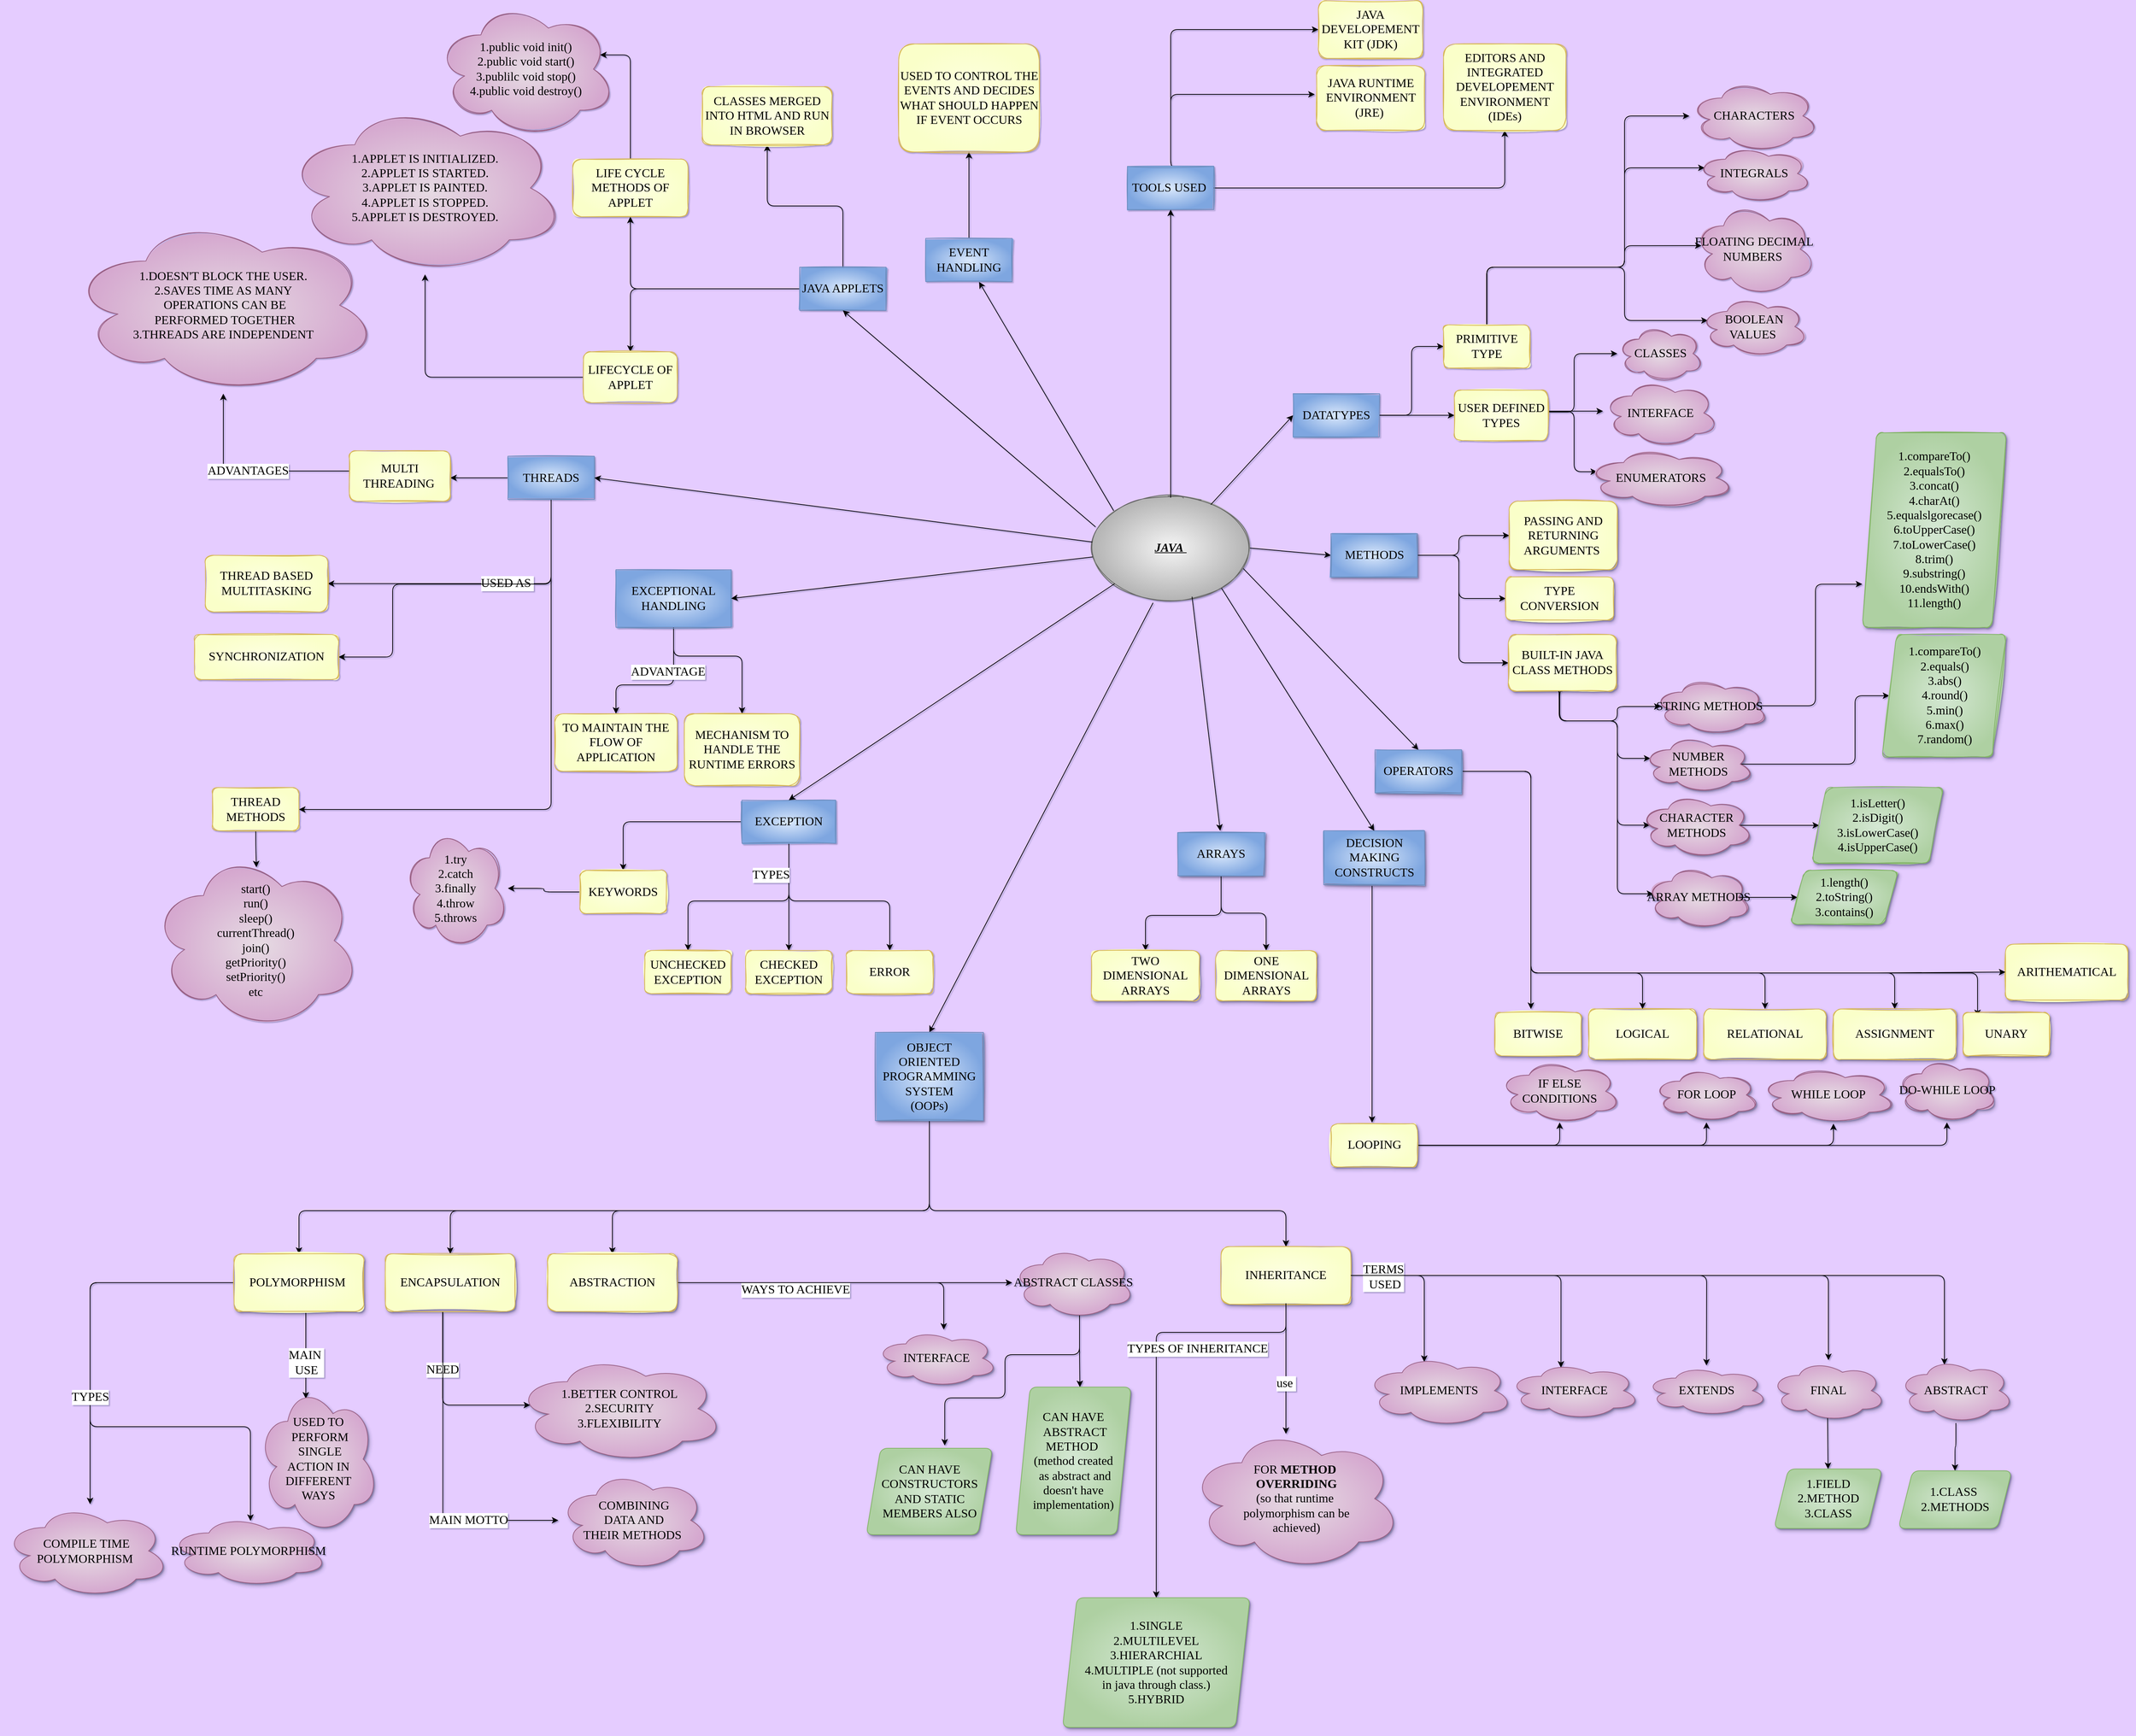 <mxfile version="20.0.4" type="github"><diagram id="l3Yua4Y6fC0oTzvZkyzO" name="Page-1"><mxGraphModel dx="6056" dy="2833" grid="1" gridSize="1001" guides="1" tooltips="1" connect="1" arrows="1" fold="1" page="1" pageScale="1" pageWidth="291" pageHeight="413" background="#E5CCFF" math="0" shadow="1"><root><mxCell id="0"/><mxCell id="1" parent="0"/><mxCell id="8M_MoQzklygsoNeXFPJm-120" value="" style="orthogonalLoop=1;jettySize=auto;html=1;fontFamily=Comic Sans MS;fontSize=17;entryX=0.5;entryY=0;entryDx=0;entryDy=0;exitX=0.389;exitY=1.043;exitDx=0;exitDy=0;exitPerimeter=0;" parent="1" source="LMB3MPY9jSZ7BCVb0Ln5-1" target="8M_MoQzklygsoNeXFPJm-118" edge="1"><mxGeometry relative="1" as="geometry"><mxPoint x="1060" y="1040" as="targetPoint"/></mxGeometry></mxCell><mxCell id="ZnmtiwfyWoTwrWCnDle3-141" style="rounded=1;orthogonalLoop=1;jettySize=auto;html=1;exitX=0;exitY=0;exitDx=0;exitDy=0;fontFamily=Comic Sans MS;fontSize=17;entryX=0.617;entryY=1.007;entryDx=0;entryDy=0;entryPerimeter=0;" parent="1" source="LMB3MPY9jSZ7BCVb0Ln5-1" target="ZnmtiwfyWoTwrWCnDle3-139" edge="1"><mxGeometry relative="1" as="geometry"><mxPoint x="690" y="180" as="targetPoint"/></mxGeometry></mxCell><mxCell id="LMB3MPY9jSZ7BCVb0Ln5-1" value="JAVA&amp;nbsp;&lt;br style=&quot;font-size: 17px;&quot;&gt;" style="ellipse;whiteSpace=wrap;html=1;gradientDirection=radial;shadow=0;fillColor=#f5f5f5;gradientColor=#b3b3b3;strokeColor=#666666;sketch=1;fontStyle=7;fontSize=17;verticalAlign=middle;align=center;fontFamily=Comic Sans MS;" parent="1" vertex="1"><mxGeometry x="850" y="530" width="220" height="140" as="geometry"/></mxCell><mxCell id="LMB3MPY9jSZ7BCVb0Ln5-3" value="" style="endArrow=classic;html=1;rounded=1;fontFamily=Comic Sans MS;fontSize=17;exitX=0.5;exitY=0;exitDx=0;exitDy=0;entryX=0.5;entryY=1;entryDx=0;entryDy=0;" parent="1" source="LMB3MPY9jSZ7BCVb0Ln5-1" target="LMB3MPY9jSZ7BCVb0Ln5-7" edge="1"><mxGeometry width="50" height="50" relative="1" as="geometry"><mxPoint x="1000" y="570" as="sourcePoint"/><mxPoint x="1220" y="350" as="targetPoint"/></mxGeometry></mxCell><mxCell id="LMB3MPY9jSZ7BCVb0Ln5-8" style="edgeStyle=orthogonalEdgeStyle;rounded=1;orthogonalLoop=1;jettySize=auto;html=1;exitX=0.541;exitY=-0.003;exitDx=0;exitDy=0;fontFamily=Comic Sans MS;fontSize=17;entryX=0;entryY=0.5;entryDx=0;entryDy=0;exitPerimeter=0;" parent="1" source="LMB3MPY9jSZ7BCVb0Ln5-7" target="LMB3MPY9jSZ7BCVb0Ln5-11" edge="1"><mxGeometry relative="1" as="geometry"><mxPoint x="1240" y="40" as="targetPoint"/><Array as="points"><mxPoint x="960" y="70"/><mxPoint x="960" y="-120"/></Array></mxGeometry></mxCell><mxCell id="LMB3MPY9jSZ7BCVb0Ln5-9" style="edgeStyle=orthogonalEdgeStyle;rounded=1;orthogonalLoop=1;jettySize=auto;html=1;fontFamily=Comic Sans MS;fontSize=17;exitX=0.541;exitY=-0.008;exitDx=0;exitDy=0;exitPerimeter=0;" parent="1" source="LMB3MPY9jSZ7BCVb0Ln5-7" edge="1"><mxGeometry relative="1" as="geometry"><mxPoint x="1160" y="-30" as="targetPoint"/><mxPoint x="1240" y="290" as="sourcePoint"/><Array as="points"><mxPoint x="960" y="69"/><mxPoint x="960" y="-30"/></Array></mxGeometry></mxCell><mxCell id="LMB3MPY9jSZ7BCVb0Ln5-14" style="edgeStyle=orthogonalEdgeStyle;rounded=1;orthogonalLoop=1;jettySize=auto;html=1;exitX=1;exitY=0.5;exitDx=0;exitDy=0;fontFamily=Comic Sans MS;fontSize=17;entryX=0.5;entryY=1;entryDx=0;entryDy=0;" parent="1" source="LMB3MPY9jSZ7BCVb0Ln5-7" target="LMB3MPY9jSZ7BCVb0Ln5-13" edge="1"><mxGeometry relative="1" as="geometry"><Array as="points"><mxPoint x="1424" y="100"/></Array></mxGeometry></mxCell><mxCell id="LMB3MPY9jSZ7BCVb0Ln5-7" value="TOOLS USED&amp;nbsp;" style="rounded=0;whiteSpace=wrap;html=1;sketch=1;fontFamily=Comic Sans MS;fontSize=17;gradientDirection=radial;fillColor=#dae8fc;gradientColor=#7ea6e0;strokeColor=#6c8ebf;labelBackgroundColor=none;labelBorderColor=none;" parent="1" vertex="1"><mxGeometry x="900" y="70" width="120" height="60" as="geometry"/></mxCell><mxCell id="LMB3MPY9jSZ7BCVb0Ln5-11" value="JAVA DEVELOPEMENT KIT (JDK)" style="rounded=1;whiteSpace=wrap;html=1;sketch=1;fontFamily=Comic Sans MS;fontSize=17;gradientDirection=radial;fillColor=#FDFFE3;gradientColor=#FAFFC9;strokeColor=#d6b656;" parent="1" vertex="1"><mxGeometry x="1165" y="-160" width="145" height="80" as="geometry"/></mxCell><mxCell id="LMB3MPY9jSZ7BCVb0Ln5-12" value="JAVA RUNTIME ENVIRONMENT (JRE)&amp;nbsp;" style="rounded=1;whiteSpace=wrap;html=1;sketch=1;fontFamily=Comic Sans MS;fontSize=17;gradientDirection=radial;fillColor=#FDFFE3;gradientColor=#FAFFC9;strokeColor=#d6b656;" parent="1" vertex="1"><mxGeometry x="1162.5" y="-70" width="150" height="90" as="geometry"/></mxCell><mxCell id="LMB3MPY9jSZ7BCVb0Ln5-13" value="EDITORS AND INTEGRATED DEVELOPEMENT ENVIRONMENT (IDEs)" style="rounded=1;whiteSpace=wrap;html=1;sketch=1;fontFamily=Comic Sans MS;fontSize=17;gradientDirection=radial;glass=0;shadow=0;fillColor=#FDFFE3;gradientColor=#FAFFC9;strokeColor=#d6b656;" parent="1" vertex="1"><mxGeometry x="1338.75" y="-100" width="170" height="120" as="geometry"/></mxCell><mxCell id="LMB3MPY9jSZ7BCVb0Ln5-15" value="" style="endArrow=classic;html=1;rounded=1;fontFamily=Comic Sans MS;fontSize=17;entryX=0;entryY=0.5;entryDx=0;entryDy=0;" parent="1" source="LMB3MPY9jSZ7BCVb0Ln5-1" target="LMB3MPY9jSZ7BCVb0Ln5-16" edge="1"><mxGeometry width="50" height="50" relative="1" as="geometry"><mxPoint x="1060" y="670" as="sourcePoint"/><mxPoint x="1240" y="440" as="targetPoint"/></mxGeometry></mxCell><mxCell id="8M_MoQzklygsoNeXFPJm-21" style="edgeStyle=elbowEdgeStyle;rounded=1;orthogonalLoop=1;jettySize=auto;html=1;fontFamily=Comic Sans MS;fontSize=17;entryX=0;entryY=0.5;entryDx=0;entryDy=0;exitX=1;exitY=0.5;exitDx=0;exitDy=0;" parent="1" source="LMB3MPY9jSZ7BCVb0Ln5-16" target="8M_MoQzklygsoNeXFPJm-16" edge="1"><mxGeometry relative="1" as="geometry"><mxPoint x="1400" y="526" as="targetPoint"/><mxPoint x="1500" y="290" as="sourcePoint"/><Array as="points"><mxPoint x="1300" y="410"/><mxPoint x="1400" y="300"/><mxPoint x="1400" y="530"/><mxPoint x="1400" y="460"/></Array></mxGeometry></mxCell><mxCell id="LMB3MPY9jSZ7BCVb0Ln5-16" value="DATATYPES" style="rounded=0;whiteSpace=wrap;html=1;sketch=1;fontFamily=Comic Sans MS;fontSize=17;gradientDirection=radial;fillColor=#dae8fc;gradientColor=#7ea6e0;strokeColor=#6c8ebf;labelBackgroundColor=none;labelBorderColor=none;" parent="1" vertex="1"><mxGeometry x="1130" y="385.62" width="120" height="60" as="geometry"/></mxCell><mxCell id="LMB3MPY9jSZ7BCVb0Ln5-17" value="" style="endArrow=classic;html=1;rounded=1;fontFamily=Comic Sans MS;fontSize=17;exitX=1;exitY=0.5;exitDx=0;exitDy=0;entryX=0;entryY=0.5;entryDx=0;entryDy=0;edgeStyle=orthogonalEdgeStyle;" parent="1" source="LMB3MPY9jSZ7BCVb0Ln5-16" target="LMB3MPY9jSZ7BCVb0Ln5-18" edge="1"><mxGeometry width="50" height="50" relative="1" as="geometry"><mxPoint x="1240" y="580" as="sourcePoint"/><mxPoint x="1510" y="360" as="targetPoint"/></mxGeometry></mxCell><mxCell id="LMB3MPY9jSZ7BCVb0Ln5-27" value="" style="edgeStyle=orthogonalEdgeStyle;rounded=1;orthogonalLoop=1;jettySize=auto;html=1;fontFamily=Comic Sans MS;fontSize=17;entryX=0.07;entryY=0.4;entryDx=0;entryDy=0;entryPerimeter=0;" parent="1" source="LMB3MPY9jSZ7BCVb0Ln5-18" target="LMB3MPY9jSZ7BCVb0Ln5-26" edge="1"><mxGeometry relative="1" as="geometry"><mxPoint x="1760" y="370" as="targetPoint"/><Array as="points"><mxPoint x="1590" y="210"/><mxPoint x="1590" y="72"/></Array></mxGeometry></mxCell><mxCell id="LMB3MPY9jSZ7BCVb0Ln5-30" value="" style="edgeStyle=orthogonalEdgeStyle;rounded=1;orthogonalLoop=1;jettySize=auto;html=1;fontFamily=Comic Sans MS;fontSize=17;entryX=0.07;entryY=0.462;entryDx=0;entryDy=0;entryPerimeter=0;" parent="1" source="LMB3MPY9jSZ7BCVb0Ln5-18" target="LMB3MPY9jSZ7BCVb0Ln5-28" edge="1"><mxGeometry relative="1" as="geometry"><Array as="points"><mxPoint x="1590" y="210"/><mxPoint x="1590" y="180"/></Array><mxPoint x="1750" y="490" as="targetPoint"/></mxGeometry></mxCell><mxCell id="LMB3MPY9jSZ7BCVb0Ln5-32" value="" style="edgeStyle=orthogonalEdgeStyle;rounded=1;orthogonalLoop=1;jettySize=auto;html=1;fontFamily=Comic Sans MS;fontSize=17;" parent="1" source="LMB3MPY9jSZ7BCVb0Ln5-18" target="LMB3MPY9jSZ7BCVb0Ln5-31" edge="1"><mxGeometry relative="1" as="geometry"><Array as="points"><mxPoint x="1590" y="210"/><mxPoint x="1590"/></Array><mxPoint x="1760" y="270" as="targetPoint"/></mxGeometry></mxCell><mxCell id="LMB3MPY9jSZ7BCVb0Ln5-35" value="" style="edgeStyle=orthogonalEdgeStyle;rounded=1;orthogonalLoop=1;jettySize=auto;html=1;fontFamily=Comic Sans MS;fontSize=17;exitX=0.5;exitY=0;exitDx=0;exitDy=0;entryX=0.07;entryY=0.4;entryDx=0;entryDy=0;entryPerimeter=0;" parent="1" source="LMB3MPY9jSZ7BCVb0Ln5-18" target="LMB3MPY9jSZ7BCVb0Ln5-34" edge="1"><mxGeometry relative="1" as="geometry"><Array as="points"><mxPoint x="1399" y="210"/><mxPoint x="1590" y="210"/><mxPoint x="1590" y="284"/></Array></mxGeometry></mxCell><mxCell id="LMB3MPY9jSZ7BCVb0Ln5-18" value="PRIMITIVE TYPE" style="rounded=1;whiteSpace=wrap;html=1;sketch=1;fontFamily=Comic Sans MS;fontSize=17;gradientDirection=radial;fillColor=#FDFFE3;gradientColor=#FAFFC9;strokeColor=#d6b656;" parent="1" vertex="1"><mxGeometry x="1338.75" y="290" width="120" height="60" as="geometry"/></mxCell><mxCell id="LMB3MPY9jSZ7BCVb0Ln5-37" value="" style="edgeStyle=orthogonalEdgeStyle;rounded=1;orthogonalLoop=1;jettySize=auto;html=1;fontFamily=Comic Sans MS;fontSize=17;exitX=0.996;exitY=0.435;exitDx=0;exitDy=0;exitPerimeter=0;" parent="1" source="8M_MoQzklygsoNeXFPJm-16" target="LMB3MPY9jSZ7BCVb0Ln5-36" edge="1"><mxGeometry relative="1" as="geometry"><mxPoint x="1460" y="560" as="sourcePoint"/><Array as="points"><mxPoint x="1520" y="411"/><mxPoint x="1520" y="330"/></Array></mxGeometry></mxCell><mxCell id="LMB3MPY9jSZ7BCVb0Ln5-39" value="" style="edgeStyle=orthogonalEdgeStyle;rounded=1;orthogonalLoop=1;jettySize=auto;html=1;fontFamily=Comic Sans MS;fontSize=17;exitX=0.999;exitY=0.418;exitDx=0;exitDy=0;exitPerimeter=0;" parent="1" source="8M_MoQzklygsoNeXFPJm-16" target="LMB3MPY9jSZ7BCVb0Ln5-38" edge="1"><mxGeometry relative="1" as="geometry"><Array as="points"><mxPoint x="1540" y="410"/><mxPoint x="1540" y="410"/></Array><mxPoint x="1490" y="290" as="sourcePoint"/></mxGeometry></mxCell><mxCell id="LMB3MPY9jSZ7BCVb0Ln5-26" value="INTEGRALS" style="ellipse;shape=cloud;whiteSpace=wrap;html=1;fontSize=17;fontFamily=Comic Sans MS;rounded=0;sketch=1;gradientDirection=radial;fillColor=#E6DBE3;gradientColor=#D5A8CF;strokeColor=#996185;" parent="1" vertex="1"><mxGeometry x="1690" y="40" width="160" height="80" as="geometry"/></mxCell><mxCell id="LMB3MPY9jSZ7BCVb0Ln5-28" value="FLOATING DECIMAL NUMBERS&amp;nbsp;" style="ellipse;shape=cloud;whiteSpace=wrap;html=1;fontSize=17;fontFamily=Comic Sans MS;rounded=0;sketch=1;gradientDirection=radial;fillColor=#E6DBE3;gradientColor=#D5A8CF;strokeColor=#996185;" parent="1" vertex="1"><mxGeometry x="1685" y="120" width="170" height="130" as="geometry"/></mxCell><mxCell id="LMB3MPY9jSZ7BCVb0Ln5-31" value="CHARACTERS" style="ellipse;shape=cloud;whiteSpace=wrap;html=1;fontSize=17;fontFamily=Comic Sans MS;rounded=0;sketch=1;gradientDirection=radial;fillColor=#E6DBE3;gradientColor=#D5A8CF;strokeColor=#996185;" parent="1" vertex="1"><mxGeometry x="1680" y="-50" width="180" height="100" as="geometry"/></mxCell><mxCell id="LMB3MPY9jSZ7BCVb0Ln5-34" value="BOOLEAN VALUES&amp;nbsp;" style="ellipse;shape=cloud;whiteSpace=wrap;html=1;fontSize=17;fontFamily=Comic Sans MS;rounded=0;sketch=1;gradientDirection=radial;fillColor=#E6DBE3;gradientColor=#D5A8CF;strokeColor=#996185;" parent="1" vertex="1"><mxGeometry x="1695" y="250" width="150" height="85" as="geometry"/></mxCell><mxCell id="LMB3MPY9jSZ7BCVb0Ln5-36" value="CLASSES" style="ellipse;shape=cloud;whiteSpace=wrap;html=1;fontSize=17;fontFamily=Comic Sans MS;rounded=0;sketch=1;gradientDirection=radial;fillColor=#E6DBE3;gradientColor=#D5A8CF;strokeColor=#996185;" parent="1" vertex="1"><mxGeometry x="1580" y="290" width="120" height="80" as="geometry"/></mxCell><mxCell id="LMB3MPY9jSZ7BCVb0Ln5-38" value="INTERFACE" style="ellipse;shape=cloud;whiteSpace=wrap;html=1;fontSize=17;fontFamily=Comic Sans MS;rounded=0;sketch=1;gradientDirection=radial;horizontal=1;strokeWidth=1;fillColor=#E6DBE3;gradientColor=#D5A8CF;strokeColor=#996185;" parent="1" vertex="1"><mxGeometry x="1560" y="365" width="160" height="95" as="geometry"/></mxCell><mxCell id="8M_MoQzklygsoNeXFPJm-19" value="" style="edgeStyle=elbowEdgeStyle;rounded=1;orthogonalLoop=1;jettySize=auto;html=1;fontFamily=Comic Sans MS;fontSize=17;exitX=1.005;exitY=0.423;exitDx=0;exitDy=0;exitPerimeter=0;entryX=0.07;entryY=0.4;entryDx=0;entryDy=0;entryPerimeter=0;" parent="1" source="8M_MoQzklygsoNeXFPJm-16" target="8M_MoQzklygsoNeXFPJm-18" edge="1"><mxGeometry relative="1" as="geometry"><Array as="points"><mxPoint x="1520" y="480"/></Array></mxGeometry></mxCell><mxCell id="8M_MoQzklygsoNeXFPJm-16" value="USER DEFINED TYPES" style="rounded=1;whiteSpace=wrap;html=1;fontFamily=Comic Sans MS;fontSize=17;sketch=1;fillColor=#FDFFE3;gradientColor=#FAFFC9;strokeColor=#d6b656;gradientDirection=radial;" parent="1" vertex="1"><mxGeometry x="1353.75" y="380.62" width="130" height="70" as="geometry"/></mxCell><mxCell id="8M_MoQzklygsoNeXFPJm-18" value="ENUMERATORS" style="ellipse;shape=cloud;whiteSpace=wrap;html=1;fontSize=17;fontFamily=Comic Sans MS;rounded=0;sketch=1;shadow=1;fillColor=#E6DBE3;gradientColor=#D5A8CF;strokeColor=#996185;gradientDirection=radial;" parent="1" vertex="1"><mxGeometry x="1537.5" y="460" width="205" height="85" as="geometry"/></mxCell><mxCell id="8M_MoQzklygsoNeXFPJm-22" value="" style="endArrow=classic;html=1;rounded=1;fontFamily=Comic Sans MS;fontSize=17;exitX=1;exitY=0.5;exitDx=0;exitDy=0;entryX=0;entryY=0.5;entryDx=0;entryDy=0;" parent="1" source="LMB3MPY9jSZ7BCVb0Ln5-1" target="8M_MoQzklygsoNeXFPJm-28" edge="1"><mxGeometry width="50" height="50" relative="1" as="geometry"><mxPoint x="1130" y="695" as="sourcePoint"/><mxPoint x="1240" y="635.109" as="targetPoint"/></mxGeometry></mxCell><mxCell id="8M_MoQzklygsoNeXFPJm-27" value="" style="edgeStyle=elbowEdgeStyle;rounded=1;orthogonalLoop=1;jettySize=auto;html=1;fontFamily=Comic Sans MS;fontSize=17;exitX=1;exitY=0.5;exitDx=0;exitDy=0;entryX=0;entryY=0.5;entryDx=0;entryDy=0;" parent="1" source="8M_MoQzklygsoNeXFPJm-28" target="8M_MoQzklygsoNeXFPJm-26" edge="1"><mxGeometry relative="1" as="geometry"><mxPoint x="1360" y="647.5" as="sourcePoint"/><Array as="points"><mxPoint x="1360" y="600"/></Array></mxGeometry></mxCell><mxCell id="8M_MoQzklygsoNeXFPJm-26" value="PASSING AND RETURNING ARGUMENTS&amp;nbsp;" style="whiteSpace=wrap;html=1;fontSize=17;fontFamily=Comic Sans MS;rounded=1;strokeWidth=1;sketch=1;shadow=1;fillColor=#FDFFE3;gradientColor=#FAFFC9;strokeColor=#d6b656;gradientDirection=radial;" parent="1" vertex="1"><mxGeometry x="1430" y="535" width="150" height="95" as="geometry"/></mxCell><mxCell id="8M_MoQzklygsoNeXFPJm-30" value="" style="edgeStyle=elbowEdgeStyle;rounded=1;orthogonalLoop=1;jettySize=auto;html=1;fontFamily=Comic Sans MS;fontSize=17;entryX=0;entryY=0.5;entryDx=0;entryDy=0;exitX=1;exitY=0.5;exitDx=0;exitDy=0;" parent="1" source="8M_MoQzklygsoNeXFPJm-28" target="8M_MoQzklygsoNeXFPJm-31" edge="1"><mxGeometry relative="1" as="geometry"><mxPoint x="1300" y="750" as="targetPoint"/><Array as="points"><mxPoint x="1360" y="640"/><mxPoint x="1320" y="560"/></Array></mxGeometry></mxCell><mxCell id="8M_MoQzklygsoNeXFPJm-33" value="" style="edgeStyle=orthogonalEdgeStyle;rounded=1;orthogonalLoop=1;jettySize=auto;html=1;fontFamily=Comic Sans MS;fontSize=17;entryX=0;entryY=0.5;entryDx=0;entryDy=0;" parent="1" source="8M_MoQzklygsoNeXFPJm-28" target="8M_MoQzklygsoNeXFPJm-34" edge="1"><mxGeometry relative="1" as="geometry"><mxPoint x="1410" y="900" as="targetPoint"/><Array as="points"><mxPoint x="1360" y="610"/><mxPoint x="1360" y="759"/></Array></mxGeometry></mxCell><mxCell id="8M_MoQzklygsoNeXFPJm-28" value="METHODS" style="rounded=0;whiteSpace=wrap;html=1;fontFamily=Comic Sans MS;fontSize=17;strokeWidth=1;sketch=1;shadow=1;fillColor=#dae8fc;gradientColor=#7ea6e0;strokeColor=#6c8ebf;gradientDirection=radial;labelBackgroundColor=none;labelBorderColor=none;" parent="1" vertex="1"><mxGeometry x="1182.5" y="580" width="120" height="60" as="geometry"/></mxCell><mxCell id="8M_MoQzklygsoNeXFPJm-31" value="TYPE CONVERSION" style="rounded=1;whiteSpace=wrap;html=1;fontFamily=Comic Sans MS;fontSize=17;strokeWidth=1;sketch=1;shadow=1;fillColor=#FDFFE3;gradientColor=#FAFFC9;strokeColor=#d6b656;gradientDirection=radial;" parent="1" vertex="1"><mxGeometry x="1425" y="640" width="150" height="60" as="geometry"/></mxCell><mxCell id="8M_MoQzklygsoNeXFPJm-38" value="" style="edgeStyle=orthogonalEdgeStyle;rounded=1;orthogonalLoop=1;jettySize=auto;html=1;fontFamily=Comic Sans MS;fontSize=17;entryX=0.063;entryY=0.5;entryDx=0;entryDy=0;entryPerimeter=0;exitX=0.47;exitY=0.992;exitDx=0;exitDy=0;exitPerimeter=0;" parent="1" source="8M_MoQzklygsoNeXFPJm-34" target="8M_MoQzklygsoNeXFPJm-37" edge="1"><mxGeometry relative="1" as="geometry"><Array as="points"><mxPoint x="1499" y="801"/><mxPoint x="1500" y="801"/><mxPoint x="1500" y="840"/><mxPoint x="1580" y="840"/><mxPoint x="1580" y="820"/></Array></mxGeometry></mxCell><mxCell id="8M_MoQzklygsoNeXFPJm-40" value="" style="edgeStyle=orthogonalEdgeStyle;rounded=1;orthogonalLoop=1;jettySize=auto;html=1;fontFamily=Comic Sans MS;fontSize=17;startArrow=none;exitX=0.5;exitY=1;exitDx=0;exitDy=0;entryX=0.07;entryY=0.4;entryDx=0;entryDy=0;entryPerimeter=0;" parent="1" source="8M_MoQzklygsoNeXFPJm-34" target="8M_MoQzklygsoNeXFPJm-39" edge="1"><mxGeometry relative="1" as="geometry"><Array as="points"><mxPoint x="1500" y="799"/><mxPoint x="1500" y="840"/><mxPoint x="1580" y="840"/><mxPoint x="1580" y="892"/></Array></mxGeometry></mxCell><mxCell id="8M_MoQzklygsoNeXFPJm-42" value="" style="edgeStyle=orthogonalEdgeStyle;rounded=1;orthogonalLoop=1;jettySize=auto;html=1;fontFamily=Comic Sans MS;fontSize=17;entryX=0.088;entryY=0.497;entryDx=0;entryDy=0;entryPerimeter=0;exitX=0.465;exitY=0.994;exitDx=0;exitDy=0;exitPerimeter=0;" parent="1" source="8M_MoQzklygsoNeXFPJm-34" target="8M_MoQzklygsoNeXFPJm-41" edge="1"><mxGeometry relative="1" as="geometry"><Array as="points"><mxPoint x="1499" y="800"/><mxPoint x="1500" y="800"/><mxPoint x="1500" y="840"/><mxPoint x="1580" y="840"/><mxPoint x="1580" y="985"/></Array></mxGeometry></mxCell><mxCell id="8M_MoQzklygsoNeXFPJm-44" value="" style="edgeStyle=orthogonalEdgeStyle;rounded=1;orthogonalLoop=1;jettySize=auto;html=1;fontFamily=Comic Sans MS;fontSize=17;entryX=0.076;entryY=0.444;entryDx=0;entryDy=0;entryPerimeter=0;exitX=0.47;exitY=1.001;exitDx=0;exitDy=0;exitPerimeter=0;" parent="1" source="8M_MoQzklygsoNeXFPJm-34" target="8M_MoQzklygsoNeXFPJm-43" edge="1"><mxGeometry relative="1" as="geometry"><Array as="points"><mxPoint x="1499" y="840"/><mxPoint x="1580" y="840"/><mxPoint x="1580" y="1080"/></Array></mxGeometry></mxCell><mxCell id="8M_MoQzklygsoNeXFPJm-34" value="BUILT-IN JAVA CLASS METHODS" style="rounded=1;whiteSpace=wrap;html=1;fontFamily=Comic Sans MS;fontSize=17;strokeWidth=1;sketch=1;shadow=1;fillColor=#FDFFE3;gradientColor=#FAFFC9;strokeColor=#d6b656;gradientDirection=radial;" parent="1" vertex="1"><mxGeometry x="1428.75" y="720" width="150" height="78.75" as="geometry"/></mxCell><mxCell id="8M_MoQzklygsoNeXFPJm-48" value="" style="edgeStyle=orthogonalEdgeStyle;rounded=1;orthogonalLoop=1;jettySize=auto;html=1;fontFamily=Comic Sans MS;fontSize=17;entryX=0;entryY=0.778;entryDx=0;entryDy=0;entryPerimeter=0;exitX=0.91;exitY=0.488;exitDx=0;exitDy=0;exitPerimeter=0;" parent="1" source="8M_MoQzklygsoNeXFPJm-37" target="8M_MoQzklygsoNeXFPJm-47" edge="1"><mxGeometry relative="1" as="geometry"><mxPoint x="1870" y="640" as="targetPoint"/></mxGeometry></mxCell><mxCell id="8M_MoQzklygsoNeXFPJm-50" value="" style="edgeStyle=orthogonalEdgeStyle;rounded=1;orthogonalLoop=1;jettySize=auto;html=1;fontFamily=Comic Sans MS;fontSize=17;exitX=0.875;exitY=0.5;exitDx=0;exitDy=0;exitPerimeter=0;" parent="1" source="8M_MoQzklygsoNeXFPJm-39" target="8M_MoQzklygsoNeXFPJm-49" edge="1"><mxGeometry relative="1" as="geometry"><Array as="points"><mxPoint x="1910" y="900"/><mxPoint x="1910" y="805"/></Array></mxGeometry></mxCell><mxCell id="8M_MoQzklygsoNeXFPJm-39" value="NUMBER METHODS" style="ellipse;shape=cloud;whiteSpace=wrap;html=1;fontSize=17;fontFamily=Comic Sans MS;rounded=1;strokeWidth=1;sketch=1;shadow=1;fillColor=#E6DBE3;gradientColor=#D5A8CF;strokeColor=#996185;gradientDirection=radial;" parent="1" vertex="1"><mxGeometry x="1615" y="860" width="155" height="80" as="geometry"/></mxCell><mxCell id="8M_MoQzklygsoNeXFPJm-52" value="" style="edgeStyle=orthogonalEdgeStyle;rounded=1;orthogonalLoop=1;jettySize=auto;html=1;fontFamily=Comic Sans MS;fontSize=17;exitX=0.875;exitY=0.5;exitDx=0;exitDy=0;exitPerimeter=0;" parent="1" source="8M_MoQzklygsoNeXFPJm-41" target="8M_MoQzklygsoNeXFPJm-51" edge="1"><mxGeometry relative="1" as="geometry"/></mxCell><mxCell id="8M_MoQzklygsoNeXFPJm-41" value="CHARACTER METHODS" style="ellipse;shape=cloud;whiteSpace=wrap;html=1;fontSize=17;fontFamily=Comic Sans MS;rounded=1;strokeWidth=1;sketch=1;shadow=1;fillColor=#E6DBE3;gradientColor=#D5A8CF;strokeColor=#996185;gradientDirection=radial;" parent="1" vertex="1"><mxGeometry x="1611.25" y="940" width="157.5" height="90" as="geometry"/></mxCell><mxCell id="8M_MoQzklygsoNeXFPJm-54" value="" style="edgeStyle=orthogonalEdgeStyle;rounded=1;orthogonalLoop=1;jettySize=auto;html=1;fontFamily=Comic Sans MS;fontSize=17;exitX=0.875;exitY=0.5;exitDx=0;exitDy=0;exitPerimeter=0;" parent="1" source="8M_MoQzklygsoNeXFPJm-43" target="8M_MoQzklygsoNeXFPJm-53" edge="1"><mxGeometry relative="1" as="geometry"/></mxCell><mxCell id="8M_MoQzklygsoNeXFPJm-43" value="ARRAY METHODS" style="ellipse;shape=cloud;whiteSpace=wrap;html=1;fontSize=17;fontFamily=Comic Sans MS;rounded=1;strokeWidth=1;sketch=1;shadow=1;fillColor=#E6DBE3;gradientColor=#D5A8CF;strokeColor=#996185;gradientDirection=radial;" parent="1" vertex="1"><mxGeometry x="1618.75" y="1040" width="147.5" height="90" as="geometry"/></mxCell><mxCell id="8M_MoQzklygsoNeXFPJm-47" value="1.compareTo()&lt;br&gt;2.equalsTo()&lt;br&gt;3.concat()&lt;br&gt;4.charAt()&lt;br&gt;5.equalslgorecase()&lt;br&gt;6.toUpperCase()&lt;br&gt;7.toLowerCase()&lt;br&gt;8.trim()&lt;br&gt;9.substring()&lt;br&gt;10.endsWith()&lt;br&gt;11.length()" style="shape=parallelogram;perimeter=parallelogramPerimeter;whiteSpace=wrap;html=1;fixedSize=1;fontSize=17;fontFamily=Comic Sans MS;rounded=1;strokeWidth=1;sketch=1;shadow=1;fillColor=#d5e8d4;gradientColor=#AED0A2;strokeColor=#82b366;gradientDirection=radial;" parent="1" vertex="1"><mxGeometry x="1920" y="440" width="200" height="270" as="geometry"/></mxCell><mxCell id="8M_MoQzklygsoNeXFPJm-49" value="1.compareTo()&lt;br&gt;2.equals()&lt;br&gt;3.abs()&lt;br&gt;4.round()&lt;br&gt;5.min()&lt;br&gt;6.max()&lt;br&gt;7.random()" style="shape=parallelogram;perimeter=parallelogramPerimeter;whiteSpace=wrap;html=1;fixedSize=1;fontSize=17;fontFamily=Comic Sans MS;rounded=1;strokeWidth=1;sketch=1;shadow=1;fillColor=#d5e8d4;gradientColor=#AED0A2;strokeColor=#82b366;gradientDirection=radial;" parent="1" vertex="1"><mxGeometry x="1947.5" y="720" width="172.5" height="170" as="geometry"/></mxCell><mxCell id="8M_MoQzklygsoNeXFPJm-51" value="1.isLetter()&lt;br&gt;2.isDigit()&lt;br&gt;3.isLowerCase()&lt;br&gt;4.isUpperCase()" style="shape=parallelogram;perimeter=parallelogramPerimeter;whiteSpace=wrap;html=1;fixedSize=1;fontSize=17;fontFamily=Comic Sans MS;rounded=1;strokeWidth=1;sketch=1;shadow=1;fillColor=#d5e8d4;gradientColor=#AED0A2;strokeColor=#82b366;gradientDirection=radial;" parent="1" vertex="1"><mxGeometry x="1850" y="932.5" width="182.5" height="105" as="geometry"/></mxCell><mxCell id="8M_MoQzklygsoNeXFPJm-53" value="1.length()&lt;br&gt;2.toString()&lt;br&gt;3.contains()" style="shape=parallelogram;perimeter=parallelogramPerimeter;whiteSpace=wrap;html=1;fixedSize=1;fontSize=17;fontFamily=Comic Sans MS;rounded=1;strokeWidth=1;sketch=1;shadow=1;fillColor=#d5e8d4;gradientColor=#AED0A2;strokeColor=#82b366;gradientDirection=radial;" parent="1" vertex="1"><mxGeometry x="1820" y="1047.5" width="150" height="75" as="geometry"/></mxCell><mxCell id="8M_MoQzklygsoNeXFPJm-66" value="" style="edgeStyle=orthogonalEdgeStyle;rounded=1;orthogonalLoop=1;jettySize=auto;html=1;fontFamily=Comic Sans MS;fontSize=17;entryX=0.5;entryY=0;entryDx=0;entryDy=0;" parent="1" source="8M_MoQzklygsoNeXFPJm-57" target="8M_MoQzklygsoNeXFPJm-67" edge="1"><mxGeometry relative="1" as="geometry"><mxPoint x="1300" y="1265" as="targetPoint"/><Array as="points"><mxPoint x="1460" y="910"/><mxPoint x="1460" y="1190"/><mxPoint x="1965" y="1190"/></Array></mxGeometry></mxCell><mxCell id="8M_MoQzklygsoNeXFPJm-70" value="" style="edgeStyle=orthogonalEdgeStyle;rounded=1;orthogonalLoop=1;jettySize=auto;html=1;fontFamily=Comic Sans MS;fontSize=17;entryX=0.5;entryY=0;entryDx=0;entryDy=0;" parent="1" source="8M_MoQzklygsoNeXFPJm-57" target="8M_MoQzklygsoNeXFPJm-71" edge="1"><mxGeometry relative="1" as="geometry"><mxPoint x="1660" y="1380" as="targetPoint"/><Array as="points"><mxPoint x="1460" y="910"/><mxPoint x="1460" y="1190"/><mxPoint x="1785" y="1190"/></Array></mxGeometry></mxCell><mxCell id="8M_MoQzklygsoNeXFPJm-80" value="" style="edgeStyle=orthogonalEdgeStyle;rounded=1;orthogonalLoop=1;jettySize=auto;html=1;fontFamily=Comic Sans MS;fontSize=17;entryX=0.167;entryY=0.083;entryDx=0;entryDy=0;entryPerimeter=0;exitX=1;exitY=0.5;exitDx=0;exitDy=0;" parent="1" source="8M_MoQzklygsoNeXFPJm-57" target="8M_MoQzklygsoNeXFPJm-81" edge="1"><mxGeometry relative="1" as="geometry"><mxPoint x="2080" y="1240" as="targetPoint"/><Array as="points"><mxPoint x="1460" y="910"/><mxPoint x="1460" y="1190"/><mxPoint x="2080" y="1190"/></Array></mxGeometry></mxCell><mxCell id="8M_MoQzklygsoNeXFPJm-57" value="OPERATORS" style="rounded=0;whiteSpace=wrap;html=1;fontFamily=Comic Sans MS;fontSize=17;strokeWidth=1;sketch=1;shadow=1;fillColor=#dae8fc;gradientColor=#7ea6e0;strokeColor=#6c8ebf;gradientDirection=radial;labelBackgroundColor=none;labelBorderColor=none;" parent="1" vertex="1"><mxGeometry x="1243.75" y="880" width="120" height="60" as="geometry"/></mxCell><mxCell id="8M_MoQzklygsoNeXFPJm-58" value="" style="endArrow=classic;html=1;rounded=1;fontFamily=Comic Sans MS;fontSize=17;exitX=0.958;exitY=0.703;exitDx=0;exitDy=0;entryX=0.5;entryY=0;entryDx=0;entryDy=0;exitPerimeter=0;" parent="1" source="LMB3MPY9jSZ7BCVb0Ln5-1" target="8M_MoQzklygsoNeXFPJm-57" edge="1"><mxGeometry width="50" height="50" relative="1" as="geometry"><mxPoint x="1070" y="820" as="sourcePoint"/><mxPoint x="1270" y="990" as="targetPoint"/><Array as="points"/></mxGeometry></mxCell><mxCell id="8M_MoQzklygsoNeXFPJm-61" value="ARITHEMATICAL" style="rounded=1;whiteSpace=wrap;html=1;fontFamily=Comic Sans MS;fontSize=17;strokeWidth=1;sketch=1;shadow=1;fillColor=#FDFFE3;gradientColor=#FAFFC9;strokeColor=#d6b656;gradientDirection=radial;" parent="1" vertex="1"><mxGeometry x="2118.75" y="1150" width="170" height="77.5" as="geometry"/></mxCell><mxCell id="8M_MoQzklygsoNeXFPJm-67" value="ASSIGNMENT" style="rounded=1;whiteSpace=wrap;html=1;fontFamily=Comic Sans MS;fontSize=17;strokeWidth=1;sketch=1;shadow=1;fillColor=#FDFFE3;gradientColor=#FAFFC9;strokeColor=#d6b656;gradientDirection=radial;" parent="1" vertex="1"><mxGeometry x="1880" y="1240" width="170" height="70" as="geometry"/></mxCell><mxCell id="8M_MoQzklygsoNeXFPJm-71" value="RELATIONAL" style="rounded=1;whiteSpace=wrap;html=1;fontFamily=Comic Sans MS;fontSize=17;strokeWidth=1;sketch=1;shadow=1;fillColor=#FDFFE3;gradientColor=#FAFFC9;strokeColor=#d6b656;gradientDirection=radial;" parent="1" vertex="1"><mxGeometry x="1700" y="1240" width="170" height="70" as="geometry"/></mxCell><mxCell id="8M_MoQzklygsoNeXFPJm-76" value="LOGICAL" style="rounded=1;whiteSpace=wrap;html=1;fontFamily=Comic Sans MS;fontSize=17;strokeWidth=1;sketch=1;shadow=1;fillColor=#FDFFE3;gradientColor=#FAFFC9;strokeColor=#d6b656;gradientDirection=radial;" parent="1" vertex="1"><mxGeometry x="1540" y="1240" width="150" height="70" as="geometry"/></mxCell><mxCell id="8M_MoQzklygsoNeXFPJm-77" value="" style="endArrow=classic;html=1;rounded=1;fontFamily=Comic Sans MS;fontSize=17;entryX=0;entryY=0.5;entryDx=0;entryDy=0;" parent="1" target="8M_MoQzklygsoNeXFPJm-61" edge="1"><mxGeometry width="50" height="50" relative="1" as="geometry"><mxPoint x="1940" y="1190" as="sourcePoint"/><mxPoint x="2090" y="1120" as="targetPoint"/></mxGeometry></mxCell><mxCell id="8M_MoQzklygsoNeXFPJm-81" value="UNARY" style="rounded=1;whiteSpace=wrap;html=1;fontFamily=Comic Sans MS;fontSize=17;strokeWidth=1;sketch=1;shadow=1;fillColor=#FDFFE3;gradientColor=#FAFFC9;strokeColor=#d6b656;gradientDirection=radial;" parent="1" vertex="1"><mxGeometry x="2060" y="1245" width="120" height="60" as="geometry"/></mxCell><mxCell id="8M_MoQzklygsoNeXFPJm-82" value="BITWISE" style="rounded=1;whiteSpace=wrap;html=1;fontFamily=Comic Sans MS;fontSize=17;strokeWidth=1;sketch=1;shadow=1;fillColor=#FDFFE3;gradientColor=#FAFFC9;strokeColor=#d6b656;gradientDirection=radial;" parent="1" vertex="1"><mxGeometry x="1410" y="1245" width="120" height="60" as="geometry"/></mxCell><mxCell id="8M_MoQzklygsoNeXFPJm-87" value="" style="edgeStyle=orthogonalEdgeStyle;rounded=1;orthogonalLoop=1;jettySize=auto;html=1;fontFamily=Comic Sans MS;fontSize=17;entryX=0.5;entryY=1;entryDx=0;entryDy=0;exitX=1;exitY=0.5;exitDx=0;exitDy=0;" parent="1" source="8M_MoQzklygsoNeXFPJm-91" edge="1"><mxGeometry relative="1" as="geometry"><mxPoint x="1500" y="1397.5" as="targetPoint"/><Array as="points"><mxPoint x="1500" y="1430"/></Array></mxGeometry></mxCell><mxCell id="8M_MoQzklygsoNeXFPJm-90" value="" style="edgeStyle=orthogonalEdgeStyle;rounded=1;orthogonalLoop=1;jettySize=auto;html=1;fontFamily=Comic Sans MS;fontSize=17;exitX=0.479;exitY=1.022;exitDx=0;exitDy=0;exitPerimeter=0;entryX=0.475;entryY=-0.026;entryDx=0;entryDy=0;entryPerimeter=0;" parent="1" source="8M_MoQzklygsoNeXFPJm-84" target="8M_MoQzklygsoNeXFPJm-91" edge="1"><mxGeometry relative="1" as="geometry"><mxPoint x="1260" y="1370" as="targetPoint"/><Array as="points"/><mxPoint x="1240" y="1080" as="sourcePoint"/></mxGeometry></mxCell><mxCell id="8M_MoQzklygsoNeXFPJm-84" value="DECISION MAKING CONSTRUCTS" style="rounded=0;whiteSpace=wrap;html=1;fontFamily=Comic Sans MS;fontSize=17;strokeWidth=1;sketch=1;shadow=1;fillColor=#dae8fc;gradientColor=#7ea6e0;strokeColor=#6c8ebf;gradientDirection=radial;labelBackgroundColor=none;labelBorderColor=none;" parent="1" vertex="1"><mxGeometry x="1172.5" y="992.5" width="140" height="75" as="geometry"/></mxCell><mxCell id="8M_MoQzklygsoNeXFPJm-85" value="" style="endArrow=classic;html=1;rounded=1;fontFamily=Comic Sans MS;fontSize=17;exitX=0.821;exitY=0.898;exitDx=0;exitDy=0;exitPerimeter=0;entryX=0.5;entryY=0;entryDx=0;entryDy=0;" parent="1" source="LMB3MPY9jSZ7BCVb0Ln5-1" target="8M_MoQzklygsoNeXFPJm-84" edge="1"><mxGeometry width="50" height="50" relative="1" as="geometry"><mxPoint x="1010" y="920" as="sourcePoint"/><mxPoint x="1060" y="870" as="targetPoint"/><Array as="points"/></mxGeometry></mxCell><mxCell id="8M_MoQzklygsoNeXFPJm-95" value="" style="edgeStyle=orthogonalEdgeStyle;rounded=1;orthogonalLoop=1;jettySize=auto;html=1;fontFamily=Comic Sans MS;fontSize=17;" parent="1" source="8M_MoQzklygsoNeXFPJm-91" target="8M_MoQzklygsoNeXFPJm-94" edge="1"><mxGeometry relative="1" as="geometry"/></mxCell><mxCell id="8M_MoQzklygsoNeXFPJm-97" value="" style="edgeStyle=orthogonalEdgeStyle;rounded=1;orthogonalLoop=1;jettySize=auto;html=1;fontFamily=Comic Sans MS;fontSize=17;" parent="1" source="8M_MoQzklygsoNeXFPJm-91" target="8M_MoQzklygsoNeXFPJm-96" edge="1"><mxGeometry relative="1" as="geometry"><Array as="points"><mxPoint x="1880" y="1429"/></Array></mxGeometry></mxCell><mxCell id="8M_MoQzklygsoNeXFPJm-99" value="" style="edgeStyle=orthogonalEdgeStyle;rounded=1;orthogonalLoop=1;jettySize=auto;html=1;fontFamily=Comic Sans MS;fontSize=17;" parent="1" source="8M_MoQzklygsoNeXFPJm-91" target="8M_MoQzklygsoNeXFPJm-98" edge="1"><mxGeometry relative="1" as="geometry"/></mxCell><mxCell id="8M_MoQzklygsoNeXFPJm-91" value="LOOPING" style="rounded=1;whiteSpace=wrap;html=1;fontFamily=Comic Sans MS;fontSize=17;strokeWidth=1;sketch=1;shadow=1;fillColor=#FDFFE3;gradientColor=#FAFFC9;strokeColor=#d6b656;gradientDirection=radial;" parent="1" vertex="1"><mxGeometry x="1182.5" y="1399.38" width="120" height="60" as="geometry"/></mxCell><mxCell id="8M_MoQzklygsoNeXFPJm-94" value="FOR LOOP" style="ellipse;shape=cloud;whiteSpace=wrap;html=1;fontSize=17;fontFamily=Comic Sans MS;rounded=1;strokeWidth=1;sketch=1;shadow=1;fillColor=#E6DBE3;gradientColor=#D5A8CF;strokeColor=#996185;gradientDirection=radial;" parent="1" vertex="1"><mxGeometry x="1630" y="1321.25" width="147.5" height="76.25" as="geometry"/></mxCell><mxCell id="8M_MoQzklygsoNeXFPJm-96" value="WHILE LOOP" style="ellipse;shape=cloud;whiteSpace=wrap;html=1;fontSize=17;fontFamily=Comic Sans MS;rounded=1;strokeWidth=1;sketch=1;shadow=1;fillColor=#E6DBE3;gradientColor=#D5A8CF;strokeColor=#996185;gradientDirection=radial;" parent="1" vertex="1"><mxGeometry x="1777.5" y="1319.38" width="190" height="80" as="geometry"/></mxCell><mxCell id="8M_MoQzklygsoNeXFPJm-98" value="DO-WHILE LOOP" style="ellipse;shape=cloud;whiteSpace=wrap;html=1;fontSize=17;fontFamily=Comic Sans MS;rounded=1;strokeWidth=1;sketch=1;shadow=1;fillColor=#E6DBE3;gradientColor=#D5A8CF;strokeColor=#996185;gradientDirection=radial;" parent="1" vertex="1"><mxGeometry x="1967.5" y="1307.5" width="140" height="90" as="geometry"/></mxCell><mxCell id="8M_MoQzklygsoNeXFPJm-100" value="" style="endArrow=classic;html=1;rounded=1;fontFamily=Comic Sans MS;fontSize=17;exitX=0.635;exitY=0.983;exitDx=0;exitDy=0;entryX=0.49;entryY=-0.041;entryDx=0;entryDy=0;entryPerimeter=0;exitPerimeter=0;" parent="1" source="LMB3MPY9jSZ7BCVb0Ln5-1" target="8M_MoQzklygsoNeXFPJm-101" edge="1"><mxGeometry width="50" height="50" relative="1" as="geometry"><mxPoint x="1110" y="900" as="sourcePoint"/><mxPoint x="960" y="1080" as="targetPoint"/></mxGeometry></mxCell><mxCell id="8M_MoQzklygsoNeXFPJm-103" value="" style="edgeStyle=orthogonalEdgeStyle;rounded=1;orthogonalLoop=1;jettySize=auto;html=1;fontFamily=Comic Sans MS;fontSize=17;entryX=0.5;entryY=0;entryDx=0;entryDy=0;" parent="1" source="8M_MoQzklygsoNeXFPJm-101" target="8M_MoQzklygsoNeXFPJm-104" edge="1"><mxGeometry relative="1" as="geometry"><mxPoint x="960" y="1230" as="targetPoint"/></mxGeometry></mxCell><mxCell id="8M_MoQzklygsoNeXFPJm-106" value="" style="edgeStyle=orthogonalEdgeStyle;rounded=1;orthogonalLoop=1;jettySize=auto;html=1;fontFamily=Comic Sans MS;fontSize=17;entryX=0.5;entryY=0;entryDx=0;entryDy=0;" parent="1" source="8M_MoQzklygsoNeXFPJm-101" target="8M_MoQzklygsoNeXFPJm-107" edge="1"><mxGeometry relative="1" as="geometry"><mxPoint x="960.0" y="1230" as="targetPoint"/><Array as="points"><mxPoint x="1030" y="1110"/><mxPoint x="925" y="1110"/></Array></mxGeometry></mxCell><mxCell id="8M_MoQzklygsoNeXFPJm-101" value="ARRAYS" style="rounded=0;whiteSpace=wrap;html=1;fontFamily=Comic Sans MS;fontSize=17;strokeWidth=1;sketch=1;shadow=1;fillColor=#dae8fc;gradientColor=#7ea6e0;strokeColor=#6c8ebf;gradientDirection=radial;labelBackgroundColor=none;labelBorderColor=none;" parent="1" vertex="1"><mxGeometry x="970" y="995" width="120" height="60" as="geometry"/></mxCell><mxCell id="8M_MoQzklygsoNeXFPJm-104" value="ONE DIMENSIONAL ARRAYS" style="rounded=1;whiteSpace=wrap;html=1;fontFamily=Comic Sans MS;fontSize=17;strokeWidth=1;sketch=1;shadow=1;fillColor=#FDFFE3;gradientColor=#FAFFC9;strokeColor=#d6b656;gradientDirection=radial;" parent="1" vertex="1"><mxGeometry x="1022.5" y="1158.75" width="140" height="70" as="geometry"/></mxCell><mxCell id="8M_MoQzklygsoNeXFPJm-107" value="TWO DIMENSIONAL ARRAYS" style="rounded=1;whiteSpace=wrap;html=1;fontFamily=Comic Sans MS;fontSize=17;strokeWidth=1;sketch=1;shadow=1;fillColor=#FDFFE3;gradientColor=#FAFFC9;strokeColor=#d6b656;gradientDirection=radial;" parent="1" vertex="1"><mxGeometry x="850" y="1158.75" width="150" height="70" as="geometry"/></mxCell><mxCell id="8M_MoQzklygsoNeXFPJm-37" value="STRING METHODS&amp;nbsp;" style="ellipse;shape=cloud;whiteSpace=wrap;html=1;fontSize=17;fontFamily=Comic Sans MS;rounded=1;strokeWidth=1;sketch=1;shadow=1;fillColor=#E6DBE3;gradientColor=#D5A8CF;strokeColor=#996185;gradientDirection=radial;" parent="1" vertex="1"><mxGeometry x="1630" y="780" width="160" height="80" as="geometry"/></mxCell><mxCell id="8M_MoQzklygsoNeXFPJm-112" value="" style="endArrow=classic;html=1;fontFamily=Comic Sans MS;fontSize=17;entryX=0.5;entryY=0;entryDx=0;entryDy=0;" parent="1" target="8M_MoQzklygsoNeXFPJm-76" edge="1"><mxGeometry width="50" height="50" relative="1" as="geometry"><mxPoint x="1460" y="1150" as="sourcePoint"/><mxPoint x="1440" y="1080" as="targetPoint"/><Array as="points"><mxPoint x="1460" y="1190"/><mxPoint x="1615" y="1190"/></Array></mxGeometry></mxCell><mxCell id="8M_MoQzklygsoNeXFPJm-114" value="" style="endArrow=classic;html=1;fontFamily=Comic Sans MS;fontSize=17;entryX=0.417;entryY=-0.083;entryDx=0;entryDy=0;entryPerimeter=0;" parent="1" target="8M_MoQzklygsoNeXFPJm-82" edge="1"><mxGeometry width="50" height="50" relative="1" as="geometry"><mxPoint x="1460" y="1150" as="sourcePoint"/><mxPoint x="1390" y="1160" as="targetPoint"/></mxGeometry></mxCell><mxCell id="ZnmtiwfyWoTwrWCnDle3-4" value="" style="edgeStyle=orthogonalEdgeStyle;rounded=1;orthogonalLoop=1;jettySize=auto;html=1;fontFamily=Comic Sans MS;fontSize=17;exitX=0.5;exitY=1;exitDx=0;exitDy=0;entryX=0.5;entryY=0;entryDx=0;entryDy=0;" parent="1" source="8M_MoQzklygsoNeXFPJm-118" target="ZnmtiwfyWoTwrWCnDle3-3" edge="1"><mxGeometry relative="1" as="geometry"><Array as="points"><mxPoint x="625" y="1520"/><mxPoint x="1120" y="1520"/></Array></mxGeometry></mxCell><mxCell id="ZnmtiwfyWoTwrWCnDle3-6" value="" style="edgeStyle=orthogonalEdgeStyle;rounded=1;orthogonalLoop=1;jettySize=auto;html=1;fontFamily=Comic Sans MS;fontSize=17;exitX=0.5;exitY=1;exitDx=0;exitDy=0;" parent="1" source="8M_MoQzklygsoNeXFPJm-118" target="ZnmtiwfyWoTwrWCnDle3-5" edge="1"><mxGeometry relative="1" as="geometry"><Array as="points"><mxPoint x="625" y="1520"/><mxPoint x="185" y="1520"/></Array></mxGeometry></mxCell><mxCell id="ZnmtiwfyWoTwrWCnDle3-8" value="" style="edgeStyle=orthogonalEdgeStyle;rounded=1;orthogonalLoop=1;jettySize=auto;html=1;fontFamily=Comic Sans MS;fontSize=17;exitX=0.5;exitY=1;exitDx=0;exitDy=0;" parent="1" source="8M_MoQzklygsoNeXFPJm-118" target="ZnmtiwfyWoTwrWCnDle3-7" edge="1"><mxGeometry relative="1" as="geometry"><Array as="points"><mxPoint x="625" y="1520"/><mxPoint x="-40" y="1520"/></Array></mxGeometry></mxCell><mxCell id="ZnmtiwfyWoTwrWCnDle3-10" value="" style="edgeStyle=orthogonalEdgeStyle;rounded=1;orthogonalLoop=1;jettySize=auto;html=1;fontFamily=Comic Sans MS;fontSize=17;exitX=0.5;exitY=1;exitDx=0;exitDy=0;" parent="1" source="8M_MoQzklygsoNeXFPJm-118" target="ZnmtiwfyWoTwrWCnDle3-9" edge="1"><mxGeometry relative="1" as="geometry"><Array as="points"><mxPoint x="625" y="1520"/><mxPoint x="-250" y="1520"/></Array></mxGeometry></mxCell><mxCell id="8M_MoQzklygsoNeXFPJm-118" value="OBJECT ORIENTED PROGRAMMING SYSTEM&lt;br&gt;(OOPs)" style="rounded=0;whiteSpace=wrap;html=1;shadow=1;fontFamily=Comic Sans MS;fontSize=17;strokeWidth=1;fillColor=#dae8fc;gradientColor=#7ea6e0;strokeColor=#6c8ebf;gradientDirection=radial;sketch=1;labelBackgroundColor=none;labelBorderColor=none;" parent="1" vertex="1"><mxGeometry x="550" y="1272.5" width="150" height="122.5" as="geometry"/></mxCell><mxCell id="ZnmtiwfyWoTwrWCnDle3-16" value="" style="edgeStyle=orthogonalEdgeStyle;rounded=1;orthogonalLoop=1;jettySize=auto;html=1;fontFamily=Comic Sans MS;fontSize=17;entryX=0.4;entryY=0.1;entryDx=0;entryDy=0;entryPerimeter=0;" parent="1" source="ZnmtiwfyWoTwrWCnDle3-3" target="ZnmtiwfyWoTwrWCnDle3-15" edge="1"><mxGeometry relative="1" as="geometry"><Array as="points"><mxPoint x="2034" y="1610"/></Array></mxGeometry></mxCell><mxCell id="ZnmtiwfyWoTwrWCnDle3-22" value="" style="edgeStyle=orthogonalEdgeStyle;rounded=1;orthogonalLoop=1;jettySize=auto;html=1;fontFamily=Comic Sans MS;fontSize=17;" parent="1" source="ZnmtiwfyWoTwrWCnDle3-3" target="ZnmtiwfyWoTwrWCnDle3-21" edge="1"><mxGeometry relative="1" as="geometry"><Array as="points"><mxPoint x="1873" y="1610"/></Array></mxGeometry></mxCell><mxCell id="ZnmtiwfyWoTwrWCnDle3-24" value="" style="edgeStyle=orthogonalEdgeStyle;rounded=1;orthogonalLoop=1;jettySize=auto;html=1;fontFamily=Comic Sans MS;fontSize=17;entryX=0.4;entryY=0.1;entryDx=0;entryDy=0;entryPerimeter=0;" parent="1" source="ZnmtiwfyWoTwrWCnDle3-3" target="ZnmtiwfyWoTwrWCnDle3-23" edge="1"><mxGeometry relative="1" as="geometry"><Array as="points"><mxPoint x="1502" y="1610"/></Array></mxGeometry></mxCell><mxCell id="ZnmtiwfyWoTwrWCnDle3-26" value="" style="edgeStyle=orthogonalEdgeStyle;rounded=1;orthogonalLoop=1;jettySize=auto;html=1;fontFamily=Comic Sans MS;fontSize=17;entryX=0.4;entryY=0.1;entryDx=0;entryDy=0;entryPerimeter=0;" parent="1" source="ZnmtiwfyWoTwrWCnDle3-3" target="ZnmtiwfyWoTwrWCnDle3-63" edge="1"><mxGeometry relative="1" as="geometry"><mxPoint x="2213.348" y="1700" as="targetPoint"/><Array as="points"><mxPoint x="1312" y="1610"/></Array></mxGeometry></mxCell><mxCell id="ZnmtiwfyWoTwrWCnDle3-31" value="TERMS&lt;br&gt;&amp;nbsp;USED&lt;br&gt;" style="edgeLabel;html=1;align=center;verticalAlign=middle;resizable=0;points=[];fontSize=17;fontFamily=Comic Sans MS;" parent="ZnmtiwfyWoTwrWCnDle3-26" vertex="1" connectable="0"><mxGeometry x="-0.797" y="-2" relative="1" as="geometry"><mxPoint x="22" as="offset"/></mxGeometry></mxCell><mxCell id="ZnmtiwfyWoTwrWCnDle3-30" value="use&amp;nbsp;&lt;br&gt;" style="edgeStyle=orthogonalEdgeStyle;rounded=1;orthogonalLoop=1;jettySize=auto;html=1;fontFamily=Comic Sans MS;fontSize=17;exitX=0.5;exitY=1;exitDx=0;exitDy=0;" parent="1" source="ZnmtiwfyWoTwrWCnDle3-3" edge="1"><mxGeometry x="0.222" relative="1" as="geometry"><mxPoint x="1120" y="1830" as="targetPoint"/><Array as="points"><mxPoint x="1120" y="1784"/></Array><mxPoint as="offset"/></mxGeometry></mxCell><mxCell id="ZnmtiwfyWoTwrWCnDle3-3" value="INHERITANCE" style="whiteSpace=wrap;html=1;fontSize=17;fontFamily=Comic Sans MS;rounded=1;shadow=1;strokeWidth=1;sketch=1;fillColor=#FDFFE3;gradientColor=#FAFFC9;strokeColor=#d6b656;gradientDirection=radial;" parent="1" vertex="1"><mxGeometry x="1030" y="1570" width="180" height="80" as="geometry"/></mxCell><mxCell id="ZnmtiwfyWoTwrWCnDle3-33" value="WAYS TO ACHIEVE&lt;br&gt;" style="edgeStyle=orthogonalEdgeStyle;rounded=1;orthogonalLoop=1;jettySize=auto;html=1;fontFamily=Comic Sans MS;fontSize=17;" parent="1" source="ZnmtiwfyWoTwrWCnDle3-5" target="ZnmtiwfyWoTwrWCnDle3-32" edge="1"><mxGeometry x="-0.295" y="-10" relative="1" as="geometry"><Array as="points"/><mxPoint as="offset"/></mxGeometry></mxCell><mxCell id="ZnmtiwfyWoTwrWCnDle3-35" value="" style="edgeStyle=orthogonalEdgeStyle;rounded=1;orthogonalLoop=1;jettySize=auto;html=1;fontFamily=Comic Sans MS;fontSize=17;" parent="1" source="ZnmtiwfyWoTwrWCnDle3-5" target="ZnmtiwfyWoTwrWCnDle3-34" edge="1"><mxGeometry relative="1" as="geometry"><Array as="points"><mxPoint x="645" y="1620"/></Array></mxGeometry></mxCell><mxCell id="ZnmtiwfyWoTwrWCnDle3-5" value="ABSTRACTION" style="whiteSpace=wrap;html=1;fontSize=17;fontFamily=Comic Sans MS;rounded=1;shadow=1;strokeWidth=1;sketch=1;fillColor=#FDFFE3;gradientColor=#FAFFC9;strokeColor=#d6b656;gradientDirection=radial;" parent="1" vertex="1"><mxGeometry x="95" y="1580" width="180" height="80" as="geometry"/></mxCell><mxCell id="ZnmtiwfyWoTwrWCnDle3-43" value="NEED" style="edgeStyle=orthogonalEdgeStyle;rounded=1;orthogonalLoop=1;jettySize=auto;html=1;fontFamily=Comic Sans MS;fontSize=17;entryX=0.072;entryY=0.466;entryDx=0;entryDy=0;entryPerimeter=0;exitX=0.441;exitY=0.999;exitDx=0;exitDy=0;exitPerimeter=0;" parent="1" source="ZnmtiwfyWoTwrWCnDle3-7" target="ZnmtiwfyWoTwrWCnDle3-42" edge="1"><mxGeometry x="-0.357" relative="1" as="geometry"><mxPoint x="1720" y="1930" as="targetPoint"/><Array as="points"><mxPoint x="-51" y="1790"/><mxPoint x="71" y="1790"/></Array><mxPoint as="offset"/></mxGeometry></mxCell><mxCell id="ZnmtiwfyWoTwrWCnDle3-45" value="" style="edgeStyle=orthogonalEdgeStyle;rounded=1;orthogonalLoop=1;jettySize=auto;html=1;fontFamily=Comic Sans MS;fontSize=17;exitX=0.443;exitY=0.998;exitDx=0;exitDy=0;exitPerimeter=0;" parent="1" source="ZnmtiwfyWoTwrWCnDle3-7" target="ZnmtiwfyWoTwrWCnDle3-44" edge="1"><mxGeometry relative="1" as="geometry"><mxPoint x="1611.25" y="1650.0" as="sourcePoint"/><mxPoint x="100" y="2070" as="targetPoint"/><Array as="points"><mxPoint x="-50" y="1950"/></Array></mxGeometry></mxCell><mxCell id="ZnmtiwfyWoTwrWCnDle3-46" value="MAIN MOTTO" style="edgeLabel;html=1;align=center;verticalAlign=middle;resizable=0;points=[];fontSize=17;fontFamily=Comic Sans MS;" parent="ZnmtiwfyWoTwrWCnDle3-45" vertex="1" connectable="0"><mxGeometry x="0.523" y="3" relative="1" as="geometry"><mxPoint x="-18" y="3" as="offset"/></mxGeometry></mxCell><mxCell id="ZnmtiwfyWoTwrWCnDle3-7" value="ENCAPSULATION" style="whiteSpace=wrap;html=1;fontSize=17;fontFamily=Comic Sans MS;rounded=1;shadow=1;strokeWidth=1;sketch=1;fillColor=#FDFFE3;gradientColor=#FAFFC9;strokeColor=#d6b656;gradientDirection=radial;" parent="1" vertex="1"><mxGeometry x="-130" y="1580" width="180" height="80" as="geometry"/></mxCell><mxCell id="ZnmtiwfyWoTwrWCnDle3-48" value="MAIN&amp;nbsp;&lt;br&gt;USE" style="edgeStyle=orthogonalEdgeStyle;rounded=1;orthogonalLoop=1;jettySize=auto;html=1;fontFamily=Comic Sans MS;fontSize=17;entryX=0.4;entryY=0.1;entryDx=0;entryDy=0;entryPerimeter=0;" parent="1" source="ZnmtiwfyWoTwrWCnDle3-9" target="ZnmtiwfyWoTwrWCnDle3-47" edge="1"><mxGeometry x="0.145" relative="1" as="geometry"><Array as="points"><mxPoint x="-240" y="1771"/></Array><mxPoint y="1" as="offset"/></mxGeometry></mxCell><mxCell id="ZnmtiwfyWoTwrWCnDle3-50" value="" style="edgeStyle=orthogonalEdgeStyle;rounded=1;orthogonalLoop=1;jettySize=auto;html=1;fontFamily=Comic Sans MS;fontSize=17;entryX=0.512;entryY=0.083;entryDx=0;entryDy=0;entryPerimeter=0;" parent="1" source="ZnmtiwfyWoTwrWCnDle3-9" target="ZnmtiwfyWoTwrWCnDle3-49" edge="1"><mxGeometry relative="1" as="geometry"><Array as="points"><mxPoint x="-540" y="1620"/><mxPoint x="-540" y="1820"/><mxPoint x="-317" y="1820"/></Array></mxGeometry></mxCell><mxCell id="ZnmtiwfyWoTwrWCnDle3-52" value="" style="edgeStyle=orthogonalEdgeStyle;rounded=1;orthogonalLoop=1;jettySize=auto;html=1;fontFamily=Comic Sans MS;fontSize=17;" parent="1" source="ZnmtiwfyWoTwrWCnDle3-9" target="ZnmtiwfyWoTwrWCnDle3-51" edge="1"><mxGeometry relative="1" as="geometry"><Array as="points"><mxPoint x="-540" y="1620"/></Array></mxGeometry></mxCell><mxCell id="ZnmtiwfyWoTwrWCnDle3-53" value="TYPES" style="edgeLabel;html=1;align=center;verticalAlign=middle;resizable=0;points=[];fontSize=17;fontFamily=Comic Sans MS;" parent="ZnmtiwfyWoTwrWCnDle3-52" vertex="1" connectable="0"><mxGeometry x="0.324" y="3" relative="1" as="geometry"><mxPoint x="-3" y="23" as="offset"/></mxGeometry></mxCell><mxCell id="ZnmtiwfyWoTwrWCnDle3-9" value="POLYMORPHISM&amp;nbsp;" style="whiteSpace=wrap;html=1;fontSize=17;fontFamily=Comic Sans MS;rounded=1;shadow=1;strokeWidth=1;sketch=1;fillColor=#FDFFE3;gradientColor=#FAFFC9;strokeColor=#d6b656;gradientDirection=radial;" parent="1" vertex="1"><mxGeometry x="-340" y="1580" width="180" height="80" as="geometry"/></mxCell><mxCell id="ZnmtiwfyWoTwrWCnDle3-20" value="" style="edgeStyle=orthogonalEdgeStyle;rounded=1;orthogonalLoop=1;jettySize=auto;html=1;fontFamily=Comic Sans MS;fontSize=17;entryX=0.5;entryY=0;entryDx=0;entryDy=0;" parent="1" target="ZnmtiwfyWoTwrWCnDle3-19" edge="1"><mxGeometry relative="1" as="geometry"><mxPoint x="1120" y="1648.74" as="sourcePoint"/><mxPoint x="976.44" y="2230.0" as="targetPoint"/><Array as="points"><mxPoint x="1120" y="1689"/><mxPoint x="940" y="1689"/></Array></mxGeometry></mxCell><mxCell id="ZnmtiwfyWoTwrWCnDle3-54" value="TYPES OF INHERITANCE&lt;br&gt;" style="edgeLabel;html=1;align=center;verticalAlign=middle;resizable=0;points=[];fontSize=17;fontFamily=Comic Sans MS;" parent="ZnmtiwfyWoTwrWCnDle3-20" vertex="1" connectable="0"><mxGeometry x="-0.172" y="2" relative="1" as="geometry"><mxPoint x="55" as="offset"/></mxGeometry></mxCell><mxCell id="ZnmtiwfyWoTwrWCnDle3-56" value="" style="edgeStyle=orthogonalEdgeStyle;rounded=1;orthogonalLoop=1;jettySize=auto;html=1;fontFamily=Comic Sans MS;fontSize=17;" parent="1" source="ZnmtiwfyWoTwrWCnDle3-15" target="ZnmtiwfyWoTwrWCnDle3-55" edge="1"><mxGeometry relative="1" as="geometry"/></mxCell><mxCell id="ZnmtiwfyWoTwrWCnDle3-15" value="ABSTRACT" style="ellipse;shape=cloud;whiteSpace=wrap;html=1;fontSize=17;fontFamily=Comic Sans MS;rounded=1;shadow=1;strokeWidth=1;fillColor=#E6DBE3;gradientColor=#D5A8CF;strokeColor=#996185;gradientDirection=radial;" parent="1" vertex="1"><mxGeometry x="1970" y="1725" width="160" height="90" as="geometry"/></mxCell><mxCell id="ZnmtiwfyWoTwrWCnDle3-19" value="1.SINGLE&lt;br&gt;2.MULTILEVEL&lt;br&gt;3.HIERARCHIAL&lt;br&gt;4.MULTIPLE (not supported &lt;br&gt;in java through class.)&lt;br&gt;5.HYBRID" style="shape=parallelogram;perimeter=parallelogramPerimeter;whiteSpace=wrap;html=1;fixedSize=1;fontSize=17;fontFamily=Comic Sans MS;rounded=1;shadow=1;strokeWidth=1;fillColor=#d5e8d4;gradientColor=#AED0A2;strokeColor=#82b366;gradientDirection=radial;" parent="1" vertex="1"><mxGeometry x="810" y="2057.5" width="260" height="180" as="geometry"/></mxCell><mxCell id="ZnmtiwfyWoTwrWCnDle3-60" value="" style="edgeStyle=orthogonalEdgeStyle;rounded=1;orthogonalLoop=1;jettySize=auto;html=1;fontFamily=Comic Sans MS;fontSize=17;entryX=0.5;entryY=0;entryDx=0;entryDy=0;exitX=0.496;exitY=0.944;exitDx=0;exitDy=0;exitPerimeter=0;" parent="1" source="ZnmtiwfyWoTwrWCnDle3-21" target="ZnmtiwfyWoTwrWCnDle3-59" edge="1"><mxGeometry relative="1" as="geometry"><Array as="points"><mxPoint x="1872" y="1810"/><mxPoint x="1872" y="1810"/></Array></mxGeometry></mxCell><mxCell id="ZnmtiwfyWoTwrWCnDle3-21" value="FINAL" style="ellipse;shape=cloud;whiteSpace=wrap;html=1;fontSize=17;fontFamily=Comic Sans MS;rounded=1;shadow=1;strokeWidth=1;fillColor=#E6DBE3;gradientColor=#D5A8CF;strokeColor=#996185;gradientDirection=radial;" parent="1" vertex="1"><mxGeometry x="1792.5" y="1727.5" width="160" height="85" as="geometry"/></mxCell><mxCell id="ZnmtiwfyWoTwrWCnDle3-62" value="" style="edgeStyle=orthogonalEdgeStyle;rounded=1;orthogonalLoop=1;jettySize=auto;html=1;fontFamily=Comic Sans MS;fontSize=17;exitX=1;exitY=0.5;exitDx=0;exitDy=0;" parent="1" source="ZnmtiwfyWoTwrWCnDle3-3" target="ZnmtiwfyWoTwrWCnDle3-61" edge="1"><mxGeometry relative="1" as="geometry"><Array as="points"><mxPoint x="1704" y="1610"/></Array></mxGeometry></mxCell><mxCell id="ZnmtiwfyWoTwrWCnDle3-23" value="INTERFACE" style="ellipse;shape=cloud;whiteSpace=wrap;html=1;fontSize=17;fontFamily=Comic Sans MS;rounded=1;shadow=1;strokeWidth=1;fillColor=#E6DBE3;gradientColor=#D5A8CF;strokeColor=#996185;gradientDirection=radial;" parent="1" vertex="1"><mxGeometry x="1428.75" y="1730" width="182.5" height="80" as="geometry"/></mxCell><mxCell id="ZnmtiwfyWoTwrWCnDle3-29" value="&lt;span style=&quot;font-weight: normal;&quot;&gt;FOR &lt;/span&gt;METHOD&lt;br&gt;&amp;nbsp;OVERRIDING&lt;br&gt;&lt;span style=&quot;font-weight: normal;&quot;&gt;(so that runtime&lt;br&gt;&amp;nbsp;polymorphism can be&lt;br&gt;&amp;nbsp;achieved)&lt;/span&gt;" style="ellipse;shape=cloud;whiteSpace=wrap;html=1;fontSize=17;fontFamily=Comic Sans MS;rounded=1;shadow=1;strokeWidth=1;fontStyle=1;fillColor=#E6DBE3;gradientColor=#D5A8CF;strokeColor=#996185;gradientDirection=radial;" parent="1" vertex="1"><mxGeometry x="985" y="1820" width="295" height="200" as="geometry"/></mxCell><mxCell id="ZnmtiwfyWoTwrWCnDle3-37" value="" style="edgeStyle=orthogonalEdgeStyle;rounded=1;orthogonalLoop=1;jettySize=auto;html=1;fontFamily=Comic Sans MS;fontSize=17;exitX=0.55;exitY=0.95;exitDx=0;exitDy=0;exitPerimeter=0;" parent="1" source="ZnmtiwfyWoTwrWCnDle3-32" target="ZnmtiwfyWoTwrWCnDle3-36" edge="1"><mxGeometry relative="1" as="geometry"><Array as="points"><mxPoint x="834" y="1720"/><mxPoint x="834" y="1720"/></Array></mxGeometry></mxCell><mxCell id="ZnmtiwfyWoTwrWCnDle3-39" value="" style="edgeStyle=orthogonalEdgeStyle;rounded=1;orthogonalLoop=1;jettySize=auto;html=1;fontFamily=Comic Sans MS;fontSize=17;entryX=0.622;entryY=-0.032;entryDx=0;entryDy=0;entryPerimeter=0;exitX=0.55;exitY=0.95;exitDx=0;exitDy=0;exitPerimeter=0;" parent="1" source="ZnmtiwfyWoTwrWCnDle3-32" target="ZnmtiwfyWoTwrWCnDle3-38" edge="1"><mxGeometry relative="1" as="geometry"><mxPoint x="2400" y="2010" as="targetPoint"/><Array as="points"><mxPoint x="834" y="1720"/><mxPoint x="730" y="1720"/><mxPoint x="730" y="1780"/><mxPoint x="646" y="1780"/></Array></mxGeometry></mxCell><mxCell id="ZnmtiwfyWoTwrWCnDle3-32" value="ABSTRACT CLASSES" style="ellipse;shape=cloud;whiteSpace=wrap;html=1;fontSize=17;fontFamily=Comic Sans MS;rounded=1;shadow=1;strokeWidth=1;fillColor=#E6DBE3;gradientColor=#D5A8CF;strokeColor=#996185;gradientDirection=radial;" parent="1" vertex="1"><mxGeometry x="740" y="1570" width="170" height="100" as="geometry"/></mxCell><mxCell id="ZnmtiwfyWoTwrWCnDle3-34" value="INTERFACE" style="ellipse;shape=cloud;whiteSpace=wrap;html=1;fontSize=17;fontFamily=Comic Sans MS;rounded=1;shadow=1;strokeWidth=1;fillColor=#E6DBE3;gradientColor=#D5A8CF;strokeColor=#996185;gradientDirection=radial;" parent="1" vertex="1"><mxGeometry x="550" y="1685" width="170" height="80" as="geometry"/></mxCell><mxCell id="ZnmtiwfyWoTwrWCnDle3-36" value="CAN HAVE&lt;br&gt;&amp;nbsp;ABSTRACT METHOD&amp;nbsp;&lt;br&gt;(method created&lt;br&gt;&amp;nbsp;as abstract and &lt;br&gt;doesn't have &lt;br&gt;implementation)" style="shape=parallelogram;perimeter=parallelogramPerimeter;whiteSpace=wrap;html=1;fixedSize=1;fontSize=17;fontFamily=Comic Sans MS;rounded=1;shadow=1;strokeWidth=1;fillColor=#d5e8d4;gradientColor=#AED0A2;strokeColor=#82b366;gradientDirection=radial;" parent="1" vertex="1"><mxGeometry x="745" y="1765" width="160" height="205" as="geometry"/></mxCell><mxCell id="ZnmtiwfyWoTwrWCnDle3-38" value="CAN HAVE CONSTRUCTORS AND STATIC MEMBERS ALSO" style="shape=parallelogram;perimeter=parallelogramPerimeter;whiteSpace=wrap;html=1;fixedSize=1;fontSize=17;fontFamily=Comic Sans MS;rounded=1;shadow=1;strokeWidth=1;fillColor=#d5e8d4;gradientColor=#AED0A2;strokeColor=#82b366;gradientDirection=radial;" parent="1" vertex="1"><mxGeometry x="537.5" y="1850" width="175" height="120" as="geometry"/></mxCell><mxCell id="ZnmtiwfyWoTwrWCnDle3-42" value="1.BETTER CONTROL&lt;br&gt;2.SECURITY&lt;br&gt;3.FLEXIBILITY" style="ellipse;shape=cloud;whiteSpace=wrap;html=1;fontSize=17;fontFamily=Comic Sans MS;rounded=1;shadow=1;strokeWidth=1;fillColor=#E6DBE3;gradientColor=#D5A8CF;strokeColor=#996185;gradientDirection=radial;" parent="1" vertex="1"><mxGeometry x="50" y="1720" width="290" height="150" as="geometry"/></mxCell><mxCell id="ZnmtiwfyWoTwrWCnDle3-44" value="COMBINING &lt;br&gt;DATA AND &lt;br&gt;THEIR METHODS&amp;nbsp;" style="ellipse;shape=cloud;whiteSpace=wrap;html=1;fontSize=17;fontFamily=Comic Sans MS;rounded=1;shadow=1;strokeWidth=1;fillColor=#E6DBE3;gradientColor=#D5A8CF;strokeColor=#996185;gradientDirection=radial;" parent="1" vertex="1"><mxGeometry x="110" y="1880" width="210" height="140" as="geometry"/></mxCell><mxCell id="ZnmtiwfyWoTwrWCnDle3-47" value="USED TO&lt;br&gt;&amp;nbsp;PERFORM&lt;br&gt;&amp;nbsp;SINGLE &lt;br&gt;ACTION IN &lt;br&gt;DIFFERENT &lt;br&gt;WAYS" style="ellipse;shape=cloud;whiteSpace=wrap;html=1;fontSize=17;fontFamily=Comic Sans MS;rounded=1;shadow=1;strokeWidth=1;fillColor=#E6DBE3;gradientColor=#D5A8CF;strokeColor=#996185;gradientDirection=radial;" parent="1" vertex="1"><mxGeometry x="-307.5" y="1760" width="167.5" height="210" as="geometry"/></mxCell><mxCell id="ZnmtiwfyWoTwrWCnDle3-49" value="RUNTIME POLYMORPHISM" style="ellipse;shape=cloud;whiteSpace=wrap;html=1;fontSize=17;fontFamily=Comic Sans MS;rounded=1;shadow=1;strokeWidth=1;fillColor=#E6DBE3;gradientColor=#D5A8CF;strokeColor=#996185;gradientDirection=radial;" parent="1" vertex="1"><mxGeometry x="-430" y="1942.5" width="220" height="100" as="geometry"/></mxCell><mxCell id="ZnmtiwfyWoTwrWCnDle3-51" value="COMPILE TIME POLYMORPHISM&amp;nbsp;" style="ellipse;shape=cloud;whiteSpace=wrap;html=1;fontSize=17;fontFamily=Comic Sans MS;rounded=1;shadow=1;strokeWidth=1;fillColor=#E6DBE3;gradientColor=#D5A8CF;strokeColor=#996185;gradientDirection=radial;" parent="1" vertex="1"><mxGeometry x="-660" y="1927.5" width="230" height="130" as="geometry"/></mxCell><mxCell id="ZnmtiwfyWoTwrWCnDle3-55" value="1.CLASS&amp;nbsp;&lt;br&gt;2.METHODS" style="shape=parallelogram;perimeter=parallelogramPerimeter;whiteSpace=wrap;html=1;fixedSize=1;fontSize=17;fontFamily=Comic Sans MS;rounded=1;shadow=1;strokeWidth=1;fillColor=#d5e8d4;gradientColor=#AED0A2;strokeColor=#82b366;gradientDirection=radial;" parent="1" vertex="1"><mxGeometry x="1970" y="1881.25" width="157.5" height="80" as="geometry"/></mxCell><mxCell id="ZnmtiwfyWoTwrWCnDle3-59" value="1.FIELD&lt;br&gt;2.METHOD&lt;br&gt;3.CLASS" style="shape=parallelogram;perimeter=parallelogramPerimeter;whiteSpace=wrap;html=1;fixedSize=1;fontSize=17;fontFamily=Comic Sans MS;rounded=1;shadow=1;strokeWidth=1;fillColor=#d5e8d4;gradientColor=#AED0A2;strokeColor=#82b366;gradientDirection=radial;" parent="1" vertex="1"><mxGeometry x="1797.5" y="1878.75" width="150" height="82.5" as="geometry"/></mxCell><mxCell id="ZnmtiwfyWoTwrWCnDle3-61" value="EXTENDS" style="ellipse;shape=cloud;whiteSpace=wrap;html=1;fontSize=17;fontFamily=Comic Sans MS;rounded=1;shadow=1;strokeWidth=1;fillColor=#E6DBE3;gradientColor=#D5A8CF;strokeColor=#996185;gradientDirection=radial;" parent="1" vertex="1"><mxGeometry x="1618.75" y="1735" width="170" height="70" as="geometry"/></mxCell><mxCell id="ZnmtiwfyWoTwrWCnDle3-63" value="IMPLEMENTS" style="ellipse;shape=cloud;whiteSpace=wrap;html=1;fontSize=17;fontFamily=Comic Sans MS;rounded=1;shadow=1;strokeWidth=1;fillColor=#E6DBE3;gradientColor=#D5A8CF;strokeColor=#996185;gradientDirection=radial;" parent="1" vertex="1"><mxGeometry x="1230" y="1720" width="205" height="100" as="geometry"/></mxCell><mxCell id="ZnmtiwfyWoTwrWCnDle3-81" value="" style="edgeStyle=orthogonalEdgeStyle;rounded=1;orthogonalLoop=1;jettySize=auto;html=1;fontFamily=Comic Sans MS;fontSize=17;entryX=0.5;entryY=0;entryDx=0;entryDy=0;exitX=0.5;exitY=1;exitDx=0;exitDy=0;" parent="1" source="ZnmtiwfyWoTwrWCnDle3-65" target="ZnmtiwfyWoTwrWCnDle3-80" edge="1"><mxGeometry relative="1" as="geometry"><Array as="points"><mxPoint x="270" y="750"/><mxPoint x="365" y="750"/></Array></mxGeometry></mxCell><mxCell id="ZnmtiwfyWoTwrWCnDle3-84" value="" style="edgeStyle=orthogonalEdgeStyle;rounded=1;orthogonalLoop=1;jettySize=auto;html=1;fontFamily=Comic Sans MS;fontSize=17;entryX=0.5;entryY=0;entryDx=0;entryDy=0;" parent="1" source="ZnmtiwfyWoTwrWCnDle3-65" target="ZnmtiwfyWoTwrWCnDle3-83" edge="1"><mxGeometry relative="1" as="geometry"><mxPoint x="700" y="1810" as="targetPoint"/><Array as="points"><mxPoint x="270" y="790"/><mxPoint x="190" y="790"/></Array></mxGeometry></mxCell><mxCell id="ZnmtiwfyWoTwrWCnDle3-85" value="ADVANTAGE" style="edgeLabel;html=1;align=center;verticalAlign=middle;resizable=0;points=[];fontSize=17;fontFamily=Comic Sans MS;" parent="ZnmtiwfyWoTwrWCnDle3-84" vertex="1" connectable="0"><mxGeometry x="0.272" y="1" relative="1" as="geometry"><mxPoint x="39" y="-19" as="offset"/></mxGeometry></mxCell><mxCell id="ZnmtiwfyWoTwrWCnDle3-65" value="EXCEPTIONAL HANDLING" style="rounded=0;whiteSpace=wrap;html=1;shadow=0;glass=0;sketch=1;fontFamily=Comic Sans MS;fontSize=17;fillColor=#dae8fc;gradientColor=#7ea6e0;strokeColor=#6c8ebf;gradientDirection=radial;labelBackgroundColor=none;labelBorderColor=none;" parent="1" vertex="1"><mxGeometry x="190" y="630" width="160" height="80" as="geometry"/></mxCell><mxCell id="ZnmtiwfyWoTwrWCnDle3-66" value="" style="endArrow=classic;html=1;rounded=1;fontFamily=Comic Sans MS;fontSize=17;entryX=1;entryY=0.5;entryDx=0;entryDy=0;" parent="1" source="LMB3MPY9jSZ7BCVb0Ln5-1" target="ZnmtiwfyWoTwrWCnDle3-65" edge="1"><mxGeometry width="50" height="50" relative="1" as="geometry"><mxPoint x="960" y="690" as="sourcePoint"/><mxPoint x="910" y="990" as="targetPoint"/></mxGeometry></mxCell><mxCell id="ZnmtiwfyWoTwrWCnDle3-70" value="" style="edgeStyle=orthogonalEdgeStyle;rounded=1;orthogonalLoop=1;jettySize=auto;html=1;fontFamily=Comic Sans MS;fontSize=17;" parent="1" source="ZnmtiwfyWoTwrWCnDle3-67" target="ZnmtiwfyWoTwrWCnDle3-69" edge="1"><mxGeometry relative="1" as="geometry"><Array as="points"><mxPoint x="430" y="1040"/><mxPoint x="430" y="1040"/></Array></mxGeometry></mxCell><mxCell id="ZnmtiwfyWoTwrWCnDle3-72" value="" style="edgeStyle=orthogonalEdgeStyle;rounded=1;orthogonalLoop=1;jettySize=auto;html=1;fontFamily=Comic Sans MS;fontSize=17;" parent="1" source="ZnmtiwfyWoTwrWCnDle3-67" target="ZnmtiwfyWoTwrWCnDle3-71" edge="1"><mxGeometry relative="1" as="geometry"><Array as="points"><mxPoint x="430" y="1090"/><mxPoint x="290" y="1090"/></Array></mxGeometry></mxCell><mxCell id="ZnmtiwfyWoTwrWCnDle3-74" value="TYPES" style="edgeStyle=orthogonalEdgeStyle;rounded=1;orthogonalLoop=1;jettySize=auto;html=1;fontFamily=Comic Sans MS;fontSize=17;" parent="1" source="ZnmtiwfyWoTwrWCnDle3-67" target="ZnmtiwfyWoTwrWCnDle3-73" edge="1"><mxGeometry x="-0.697" y="-25" relative="1" as="geometry"><Array as="points"><mxPoint x="430" y="1090"/><mxPoint x="570" y="1090"/></Array><mxPoint as="offset"/></mxGeometry></mxCell><mxCell id="ZnmtiwfyWoTwrWCnDle3-77" value="" style="edgeStyle=orthogonalEdgeStyle;rounded=1;orthogonalLoop=1;jettySize=auto;html=1;fontFamily=Comic Sans MS;fontSize=17;" parent="1" source="ZnmtiwfyWoTwrWCnDle3-67" target="ZnmtiwfyWoTwrWCnDle3-76" edge="1"><mxGeometry relative="1" as="geometry"/></mxCell><mxCell id="ZnmtiwfyWoTwrWCnDle3-67" value="EXCEPTION" style="rounded=0;whiteSpace=wrap;html=1;shadow=0;glass=0;sketch=1;fontFamily=Comic Sans MS;fontSize=17;fillColor=#dae8fc;gradientColor=#7ea6e0;strokeColor=#6c8ebf;gradientDirection=radial;labelBackgroundColor=none;labelBorderColor=none;" parent="1" vertex="1"><mxGeometry x="365" y="950" width="130" height="60" as="geometry"/></mxCell><mxCell id="ZnmtiwfyWoTwrWCnDle3-68" value="" style="endArrow=classic;html=1;rounded=1;fontFamily=Comic Sans MS;fontSize=17;entryX=0.5;entryY=0;entryDx=0;entryDy=0;exitX=0;exitY=1;exitDx=0;exitDy=0;" parent="1" source="LMB3MPY9jSZ7BCVb0Ln5-1" target="ZnmtiwfyWoTwrWCnDle3-67" edge="1"><mxGeometry width="50" height="50" relative="1" as="geometry"><mxPoint x="850" y="1390" as="sourcePoint"/><mxPoint x="900" y="1340" as="targetPoint"/></mxGeometry></mxCell><mxCell id="ZnmtiwfyWoTwrWCnDle3-69" value="CHECKED EXCEPTION" style="whiteSpace=wrap;html=1;fontSize=17;fontFamily=Comic Sans MS;rounded=1;shadow=0;glass=0;sketch=1;fillColor=#FDFFE3;gradientColor=#FAFFC9;strokeColor=#d6b656;gradientDirection=radial;" parent="1" vertex="1"><mxGeometry x="370" y="1158.75" width="120" height="60" as="geometry"/></mxCell><mxCell id="ZnmtiwfyWoTwrWCnDle3-71" value="UNCHECKED EXCEPTION" style="whiteSpace=wrap;html=1;fontSize=17;fontFamily=Comic Sans MS;rounded=1;shadow=0;glass=0;sketch=1;fillColor=#FDFFE3;gradientColor=#FAFFC9;strokeColor=#d6b656;gradientDirection=radial;" parent="1" vertex="1"><mxGeometry x="230" y="1158.75" width="120" height="60" as="geometry"/></mxCell><mxCell id="ZnmtiwfyWoTwrWCnDle3-73" value="ERROR" style="whiteSpace=wrap;html=1;fontSize=17;fontFamily=Comic Sans MS;rounded=1;shadow=0;glass=0;sketch=1;fillColor=#FDFFE3;gradientColor=#FAFFC9;strokeColor=#d6b656;gradientDirection=radial;" parent="1" vertex="1"><mxGeometry x="510" y="1158.75" width="120" height="60" as="geometry"/></mxCell><mxCell id="ZnmtiwfyWoTwrWCnDle3-79" value="" style="edgeStyle=orthogonalEdgeStyle;rounded=1;orthogonalLoop=1;jettySize=auto;html=1;fontFamily=Comic Sans MS;fontSize=17;" parent="1" source="ZnmtiwfyWoTwrWCnDle3-76" target="ZnmtiwfyWoTwrWCnDle3-78" edge="1"><mxGeometry relative="1" as="geometry"/></mxCell><mxCell id="ZnmtiwfyWoTwrWCnDle3-76" value="KEYWORDS" style="whiteSpace=wrap;html=1;fontSize=17;fontFamily=Comic Sans MS;rounded=1;shadow=0;glass=0;sketch=1;fillColor=#FDFFE3;gradientColor=#FAFFC9;strokeColor=#d6b656;gradientDirection=radial;" parent="1" vertex="1"><mxGeometry x="140" y="1047.5" width="120" height="60" as="geometry"/></mxCell><mxCell id="ZnmtiwfyWoTwrWCnDle3-78" value="1.try&lt;br&gt;2.catch&lt;br&gt;3.finally&lt;br&gt;4.throw&lt;br&gt;5.throws" style="ellipse;shape=cloud;whiteSpace=wrap;html=1;fontSize=17;fontFamily=Comic Sans MS;rounded=0;shadow=0;glass=0;sketch=1;fillColor=#E6DBE3;gradientColor=#D5A8CF;strokeColor=#996185;gradientDirection=radial;" parent="1" vertex="1"><mxGeometry x="-105" y="987.5" width="145" height="170" as="geometry"/></mxCell><mxCell id="ZnmtiwfyWoTwrWCnDle3-80" value="MECHANISM TO HANDLE THE RUNTIME ERRORS" style="whiteSpace=wrap;html=1;fontSize=17;fontFamily=Comic Sans MS;rounded=1;shadow=0;glass=0;sketch=1;fillColor=#FDFFE3;gradientColor=#FAFFC9;strokeColor=#d6b656;gradientDirection=radial;" parent="1" vertex="1"><mxGeometry x="285" y="830" width="160" height="100" as="geometry"/></mxCell><mxCell id="ZnmtiwfyWoTwrWCnDle3-83" value="TO MAINTAIN THE FLOW OF APPLICATION" style="rounded=1;whiteSpace=wrap;html=1;fontSize=17;fontFamily=Comic Sans MS;shadow=0;glass=0;sketch=1;fillColor=#FDFFE3;gradientColor=#FAFFC9;strokeColor=#d6b656;gradientDirection=radial;" parent="1" vertex="1"><mxGeometry x="105" y="830" width="170" height="80" as="geometry"/></mxCell><mxCell id="ZnmtiwfyWoTwrWCnDle3-89" value="USED AS&amp;nbsp;" style="edgeStyle=orthogonalEdgeStyle;rounded=1;orthogonalLoop=1;jettySize=auto;html=1;fontFamily=Comic Sans MS;fontSize=17;entryX=1;entryY=0.5;entryDx=0;entryDy=0;" parent="1" source="ZnmtiwfyWoTwrWCnDle3-86" target="ZnmtiwfyWoTwrWCnDle3-88" edge="1"><mxGeometry x="-0.166" relative="1" as="geometry"><mxPoint x="820" y="1820" as="targetPoint"/><Array as="points"><mxPoint x="100" y="650"/></Array><mxPoint as="offset"/></mxGeometry></mxCell><mxCell id="ZnmtiwfyWoTwrWCnDle3-91" value="" style="edgeStyle=orthogonalEdgeStyle;rounded=1;orthogonalLoop=1;jettySize=auto;html=1;fontFamily=Comic Sans MS;fontSize=17;" parent="1" source="ZnmtiwfyWoTwrWCnDle3-86" target="ZnmtiwfyWoTwrWCnDle3-90" edge="1"><mxGeometry relative="1" as="geometry"><Array as="points"><mxPoint x="100" y="963"/></Array></mxGeometry></mxCell><mxCell id="ZnmtiwfyWoTwrWCnDle3-95" value="" style="edgeStyle=orthogonalEdgeStyle;rounded=1;orthogonalLoop=1;jettySize=auto;html=1;fontFamily=Comic Sans MS;fontSize=17;" parent="1" source="ZnmtiwfyWoTwrWCnDle3-86" target="ZnmtiwfyWoTwrWCnDle3-94" edge="1"><mxGeometry relative="1" as="geometry"><Array as="points"><mxPoint x="-170" y="503"/></Array></mxGeometry></mxCell><mxCell id="ZnmtiwfyWoTwrWCnDle3-99" style="edgeStyle=orthogonalEdgeStyle;rounded=1;orthogonalLoop=1;jettySize=auto;html=1;exitX=0.5;exitY=1;exitDx=0;exitDy=0;fontFamily=Comic Sans MS;fontSize=17;entryX=1;entryY=0.5;entryDx=0;entryDy=0;" parent="1" source="ZnmtiwfyWoTwrWCnDle3-86" target="ZnmtiwfyWoTwrWCnDle3-100" edge="1"><mxGeometry relative="1" as="geometry"><mxPoint x="670" y="1770" as="targetPoint"/><Array as="points"><mxPoint x="100" y="650"/><mxPoint x="-120" y="650"/><mxPoint x="-120" y="751"/></Array></mxGeometry></mxCell><mxCell id="ZnmtiwfyWoTwrWCnDle3-86" value="THREADS" style="rounded=0;whiteSpace=wrap;html=1;shadow=0;glass=0;sketch=1;fontFamily=Comic Sans MS;fontSize=17;fillColor=#dae8fc;gradientColor=#7ea6e0;strokeColor=#6c8ebf;gradientDirection=radial;labelBackgroundColor=none;labelBorderColor=none;" parent="1" vertex="1"><mxGeometry x="40" y="472.5" width="120" height="60" as="geometry"/></mxCell><mxCell id="ZnmtiwfyWoTwrWCnDle3-87" value="" style="endArrow=classic;html=1;rounded=1;fontFamily=Comic Sans MS;fontSize=17;entryX=1;entryY=0.5;entryDx=0;entryDy=0;exitX=0.006;exitY=0.44;exitDx=0;exitDy=0;exitPerimeter=0;" parent="1" source="LMB3MPY9jSZ7BCVb0Ln5-1" target="ZnmtiwfyWoTwrWCnDle3-86" edge="1"><mxGeometry width="50" height="50" relative="1" as="geometry"><mxPoint x="840" y="590" as="sourcePoint"/><mxPoint x="850" y="1500" as="targetPoint"/></mxGeometry></mxCell><mxCell id="ZnmtiwfyWoTwrWCnDle3-88" value="THREAD BASED MULTITASKING" style="whiteSpace=wrap;html=1;fontSize=17;fontFamily=Comic Sans MS;rounded=1;shadow=0;glass=0;sketch=1;fillColor=#FDFFE3;gradientColor=#FAFFC9;strokeColor=#d6b656;gradientDirection=radial;" parent="1" vertex="1"><mxGeometry x="-380" y="610.0" width="170" height="78.75" as="geometry"/></mxCell><mxCell id="ZnmtiwfyWoTwrWCnDle3-93" value="" style="edgeStyle=orthogonalEdgeStyle;rounded=1;orthogonalLoop=1;jettySize=auto;html=1;fontFamily=Comic Sans MS;fontSize=17;entryX=0.503;entryY=0.093;entryDx=0;entryDy=0;entryPerimeter=0;" parent="1" source="ZnmtiwfyWoTwrWCnDle3-90" target="ZnmtiwfyWoTwrWCnDle3-92" edge="1"><mxGeometry relative="1" as="geometry"><Array as="points"/></mxGeometry></mxCell><mxCell id="ZnmtiwfyWoTwrWCnDle3-90" value="THREAD METHODS" style="whiteSpace=wrap;html=1;fontSize=17;fontFamily=Comic Sans MS;rounded=1;shadow=0;glass=0;sketch=1;fillColor=#FDFFE3;gradientColor=#FAFFC9;strokeColor=#d6b656;gradientDirection=radial;" parent="1" vertex="1"><mxGeometry x="-370" y="932.5" width="120" height="60" as="geometry"/></mxCell><mxCell id="ZnmtiwfyWoTwrWCnDle3-92" value="start()&lt;br&gt;run()&lt;br&gt;sleep()&lt;br&gt;currentThread()&lt;br&gt;join()&lt;br&gt;getPriority()&lt;br&gt;setPriority()&lt;br&gt;etc" style="ellipse;shape=cloud;whiteSpace=wrap;html=1;fontSize=17;fontFamily=Comic Sans MS;rounded=1;shadow=0;glass=0;sketch=1;fillColor=#E6DBE3;gradientColor=#D5A8CF;strokeColor=#996185;gradientDirection=radial;" parent="1" vertex="1"><mxGeometry x="-455" y="1020" width="290" height="250" as="geometry"/></mxCell><mxCell id="ZnmtiwfyWoTwrWCnDle3-97" value="ADVANTAGES" style="edgeStyle=orthogonalEdgeStyle;rounded=1;orthogonalLoop=1;jettySize=auto;html=1;fontFamily=Comic Sans MS;fontSize=17;" parent="1" source="ZnmtiwfyWoTwrWCnDle3-94" target="ZnmtiwfyWoTwrWCnDle3-96" edge="1"><mxGeometry relative="1" as="geometry"><Array as="points"><mxPoint x="-220" y="493"/><mxPoint x="-220" y="493"/></Array></mxGeometry></mxCell><mxCell id="ZnmtiwfyWoTwrWCnDle3-94" value="MULTI THREADING&lt;span style=&quot;white-space: pre;&quot;&gt;&#9;&lt;/span&gt;" style="whiteSpace=wrap;html=1;fontSize=17;fontFamily=Comic Sans MS;rounded=1;shadow=0;glass=0;sketch=1;fillColor=#FDFFE3;gradientColor=#FAFFC9;strokeColor=#d6b656;gradientDirection=radial;" parent="1" vertex="1"><mxGeometry x="-180" y="465" width="140" height="70" as="geometry"/></mxCell><mxCell id="ZnmtiwfyWoTwrWCnDle3-96" value="1.DOESN'T BLOCK THE USER.&lt;br&gt;2.SAVES TIME AS MANY&lt;br&gt;&amp;nbsp;OPERATIONS CAN BE&lt;br&gt;&amp;nbsp;PERFORMED TOGETHER&lt;br&gt;3.THREADS ARE INDEPENDENT" style="ellipse;shape=cloud;whiteSpace=wrap;html=1;fontSize=17;fontFamily=Comic Sans MS;rounded=1;shadow=0;glass=0;sketch=1;fillColor=#E6DBE3;gradientColor=#D5A8CF;strokeColor=#996185;gradientDirection=radial;" parent="1" vertex="1"><mxGeometry x="-570" y="140.0" width="430" height="245.62" as="geometry"/></mxCell><mxCell id="ZnmtiwfyWoTwrWCnDle3-100" value="SYNCHRONIZATION" style="rounded=1;whiteSpace=wrap;html=1;shadow=0;glass=0;sketch=1;fontFamily=Comic Sans MS;fontSize=17;fillColor=#FDFFE3;gradientColor=#FAFFC9;strokeColor=#d6b656;gradientDirection=radial;" parent="1" vertex="1"><mxGeometry x="-395" y="720" width="200" height="62.5" as="geometry"/></mxCell><mxCell id="ZnmtiwfyWoTwrWCnDle3-128" value="" style="edgeStyle=orthogonalEdgeStyle;rounded=1;orthogonalLoop=1;jettySize=auto;html=1;fontFamily=Comic Sans MS;fontSize=17;" parent="1" source="ZnmtiwfyWoTwrWCnDle3-125" target="ZnmtiwfyWoTwrWCnDle3-127" edge="1"><mxGeometry relative="1" as="geometry"/></mxCell><mxCell id="ZnmtiwfyWoTwrWCnDle3-130" value="" style="edgeStyle=orthogonalEdgeStyle;rounded=1;orthogonalLoop=1;jettySize=auto;html=1;fontFamily=Comic Sans MS;fontSize=17;" parent="1" source="ZnmtiwfyWoTwrWCnDle3-125" target="ZnmtiwfyWoTwrWCnDle3-129" edge="1"><mxGeometry relative="1" as="geometry"><Array as="points"><mxPoint x="210" y="240"/></Array></mxGeometry></mxCell><mxCell id="ZnmtiwfyWoTwrWCnDle3-135" style="edgeStyle=orthogonalEdgeStyle;rounded=1;orthogonalLoop=1;jettySize=auto;html=1;exitX=0;exitY=0.5;exitDx=0;exitDy=0;fontFamily=Comic Sans MS;fontSize=17;" parent="1" source="ZnmtiwfyWoTwrWCnDle3-125" target="ZnmtiwfyWoTwrWCnDle3-136" edge="1"><mxGeometry relative="1" as="geometry"><mxPoint x="120" y="1620" as="targetPoint"/></mxGeometry></mxCell><mxCell id="ZnmtiwfyWoTwrWCnDle3-125" value="JAVA APPLETS" style="rounded=0;whiteSpace=wrap;html=1;shadow=0;glass=0;sketch=1;fontFamily=Comic Sans MS;fontSize=17;fillColor=#dae8fc;gradientColor=#7ea6e0;strokeColor=#6c8ebf;gradientDirection=radial;labelBackgroundColor=none;labelBorderColor=none;" parent="1" vertex="1"><mxGeometry x="445" y="210" width="120" height="60" as="geometry"/></mxCell><mxCell id="ZnmtiwfyWoTwrWCnDle3-126" value="" style="endArrow=classic;html=1;rounded=1;fontFamily=Comic Sans MS;fontSize=17;entryX=0.5;entryY=1;entryDx=0;entryDy=0;exitX=0.026;exitY=0.29;exitDx=0;exitDy=0;exitPerimeter=0;" parent="1" source="LMB3MPY9jSZ7BCVb0Ln5-1" target="ZnmtiwfyWoTwrWCnDle3-125" edge="1"><mxGeometry width="50" height="50" relative="1" as="geometry"><mxPoint x="380" y="1270" as="sourcePoint"/><mxPoint x="430" y="1220" as="targetPoint"/></mxGeometry></mxCell><mxCell id="ZnmtiwfyWoTwrWCnDle3-127" value="CLASSES MERGED INTO HTML AND RUN IN BROWSER" style="whiteSpace=wrap;html=1;fontSize=17;fontFamily=Comic Sans MS;rounded=1;shadow=0;glass=0;sketch=1;fillColor=#FDFFE3;gradientColor=#FAFFC9;strokeColor=#d6b656;gradientDirection=radial;" parent="1" vertex="1"><mxGeometry x="310" y="-40.62" width="180" height="80.62" as="geometry"/></mxCell><mxCell id="ZnmtiwfyWoTwrWCnDle3-133" value="" style="edgeStyle=orthogonalEdgeStyle;rounded=1;orthogonalLoop=1;jettySize=auto;html=1;fontFamily=Comic Sans MS;fontSize=17;exitX=0;exitY=0.5;exitDx=0;exitDy=0;" parent="1" source="ZnmtiwfyWoTwrWCnDle3-129" target="ZnmtiwfyWoTwrWCnDle3-132" edge="1"><mxGeometry relative="1" as="geometry"/></mxCell><mxCell id="ZnmtiwfyWoTwrWCnDle3-129" value="LIFECYCLE OF APPLET" style="whiteSpace=wrap;html=1;fontSize=17;fontFamily=Comic Sans MS;rounded=1;shadow=0;glass=0;sketch=1;fillColor=#FDFFE3;gradientColor=#FAFFC9;strokeColor=#d6b656;gradientDirection=radial;" parent="1" vertex="1"><mxGeometry x="145" y="327.5" width="130" height="70.62" as="geometry"/></mxCell><mxCell id="ZnmtiwfyWoTwrWCnDle3-132" value="1.APPLET IS INITIALIZED.&lt;br&gt;2.APPLET IS STARTED.&lt;br&gt;3.APPLET IS PAINTED.&lt;br&gt;4.APPLET IS STOPPED.&lt;br&gt;5.APPLET IS DESTROYED." style="ellipse;shape=cloud;whiteSpace=wrap;html=1;fontSize=17;fontFamily=Comic Sans MS;rounded=1;shadow=0;glass=0;sketch=1;fillColor=#E6DBE3;gradientColor=#D5A8CF;strokeColor=#996185;gradientDirection=radial;" parent="1" vertex="1"><mxGeometry x="-270" y="-20" width="390" height="240" as="geometry"/></mxCell><mxCell id="ZnmtiwfyWoTwrWCnDle3-138" value="" style="edgeStyle=orthogonalEdgeStyle;rounded=1;orthogonalLoop=1;jettySize=auto;html=1;fontFamily=Comic Sans MS;fontSize=17;entryX=0.912;entryY=0.396;entryDx=0;entryDy=0;entryPerimeter=0;" parent="1" source="ZnmtiwfyWoTwrWCnDle3-136" target="ZnmtiwfyWoTwrWCnDle3-137" edge="1"><mxGeometry relative="1" as="geometry"><Array as="points"><mxPoint x="210" y="-85"/></Array></mxGeometry></mxCell><mxCell id="ZnmtiwfyWoTwrWCnDle3-136" value="LIFE CYCLE METHODS OF APPLET" style="rounded=1;whiteSpace=wrap;html=1;shadow=0;glass=0;sketch=1;fontFamily=Comic Sans MS;fontSize=17;fillColor=#FDFFE3;gradientColor=#FAFFC9;strokeColor=#d6b656;gradientDirection=radial;" parent="1" vertex="1"><mxGeometry x="130" y="60" width="160" height="80" as="geometry"/></mxCell><mxCell id="ZnmtiwfyWoTwrWCnDle3-137" value="1.public void init()&lt;br&gt;2.public void start()&lt;br&gt;3.publilc void stop()&lt;br&gt;4.public void destroy()" style="ellipse;shape=cloud;whiteSpace=wrap;html=1;fontSize=17;fontFamily=Comic Sans MS;rounded=1;shadow=0;glass=0;sketch=1;fillColor=#E6DBE3;gradientColor=#D5A8CF;strokeColor=#996185;gradientDirection=radial;" parent="1" vertex="1"><mxGeometry x="-60" y="-160" width="250" height="190" as="geometry"/></mxCell><mxCell id="ZnmtiwfyWoTwrWCnDle3-143" value="" style="edgeStyle=orthogonalEdgeStyle;rounded=1;orthogonalLoop=1;jettySize=auto;html=1;fontFamily=Comic Sans MS;fontSize=17;" parent="1" source="ZnmtiwfyWoTwrWCnDle3-139" target="ZnmtiwfyWoTwrWCnDle3-142" edge="1"><mxGeometry relative="1" as="geometry"/></mxCell><mxCell id="ZnmtiwfyWoTwrWCnDle3-139" value="EVENT HANDLING" style="rounded=0;whiteSpace=wrap;html=1;shadow=0;glass=0;sketch=1;fontFamily=Comic Sans MS;fontSize=17;fillColor=#dae8fc;gradientColor=#7ea6e0;strokeColor=#6c8ebf;gradientDirection=radial;labelBackgroundColor=none;labelBorderColor=none;" parent="1" vertex="1"><mxGeometry x="620" y="170" width="120" height="60" as="geometry"/></mxCell><mxCell id="ZnmtiwfyWoTwrWCnDle3-142" value="USED TO CONTROL THE EVENTS AND DECIDES WHAT SHOULD HAPPEN IF EVENT OCCURS" style="whiteSpace=wrap;html=1;fontSize=17;fontFamily=Comic Sans MS;rounded=1;shadow=0;glass=0;sketch=1;fillColor=#FDFFE3;gradientColor=#FAFFC9;strokeColor=#d6b656;gradientDirection=radial;" parent="1" vertex="1"><mxGeometry x="582.5" y="-100" width="195" height="150" as="geometry"/></mxCell><mxCell id="jlqi0YptuYf9NfWK34NZ-2" value="IF ELSE CONDITIONS" style="ellipse;shape=cloud;whiteSpace=wrap;html=1;rounded=1;labelBackgroundColor=none;labelBorderColor=none;sketch=1;gradientDirection=radial;fontFamily=Comic Sans MS;fontSize=17;fillColor=#E6DBE3;gradientColor=#D5A8CF;strokeColor=#996185;" vertex="1" parent="1"><mxGeometry x="1415" y="1309.38" width="170" height="90" as="geometry"/></mxCell></root></mxGraphModel></diagram></mxfile>